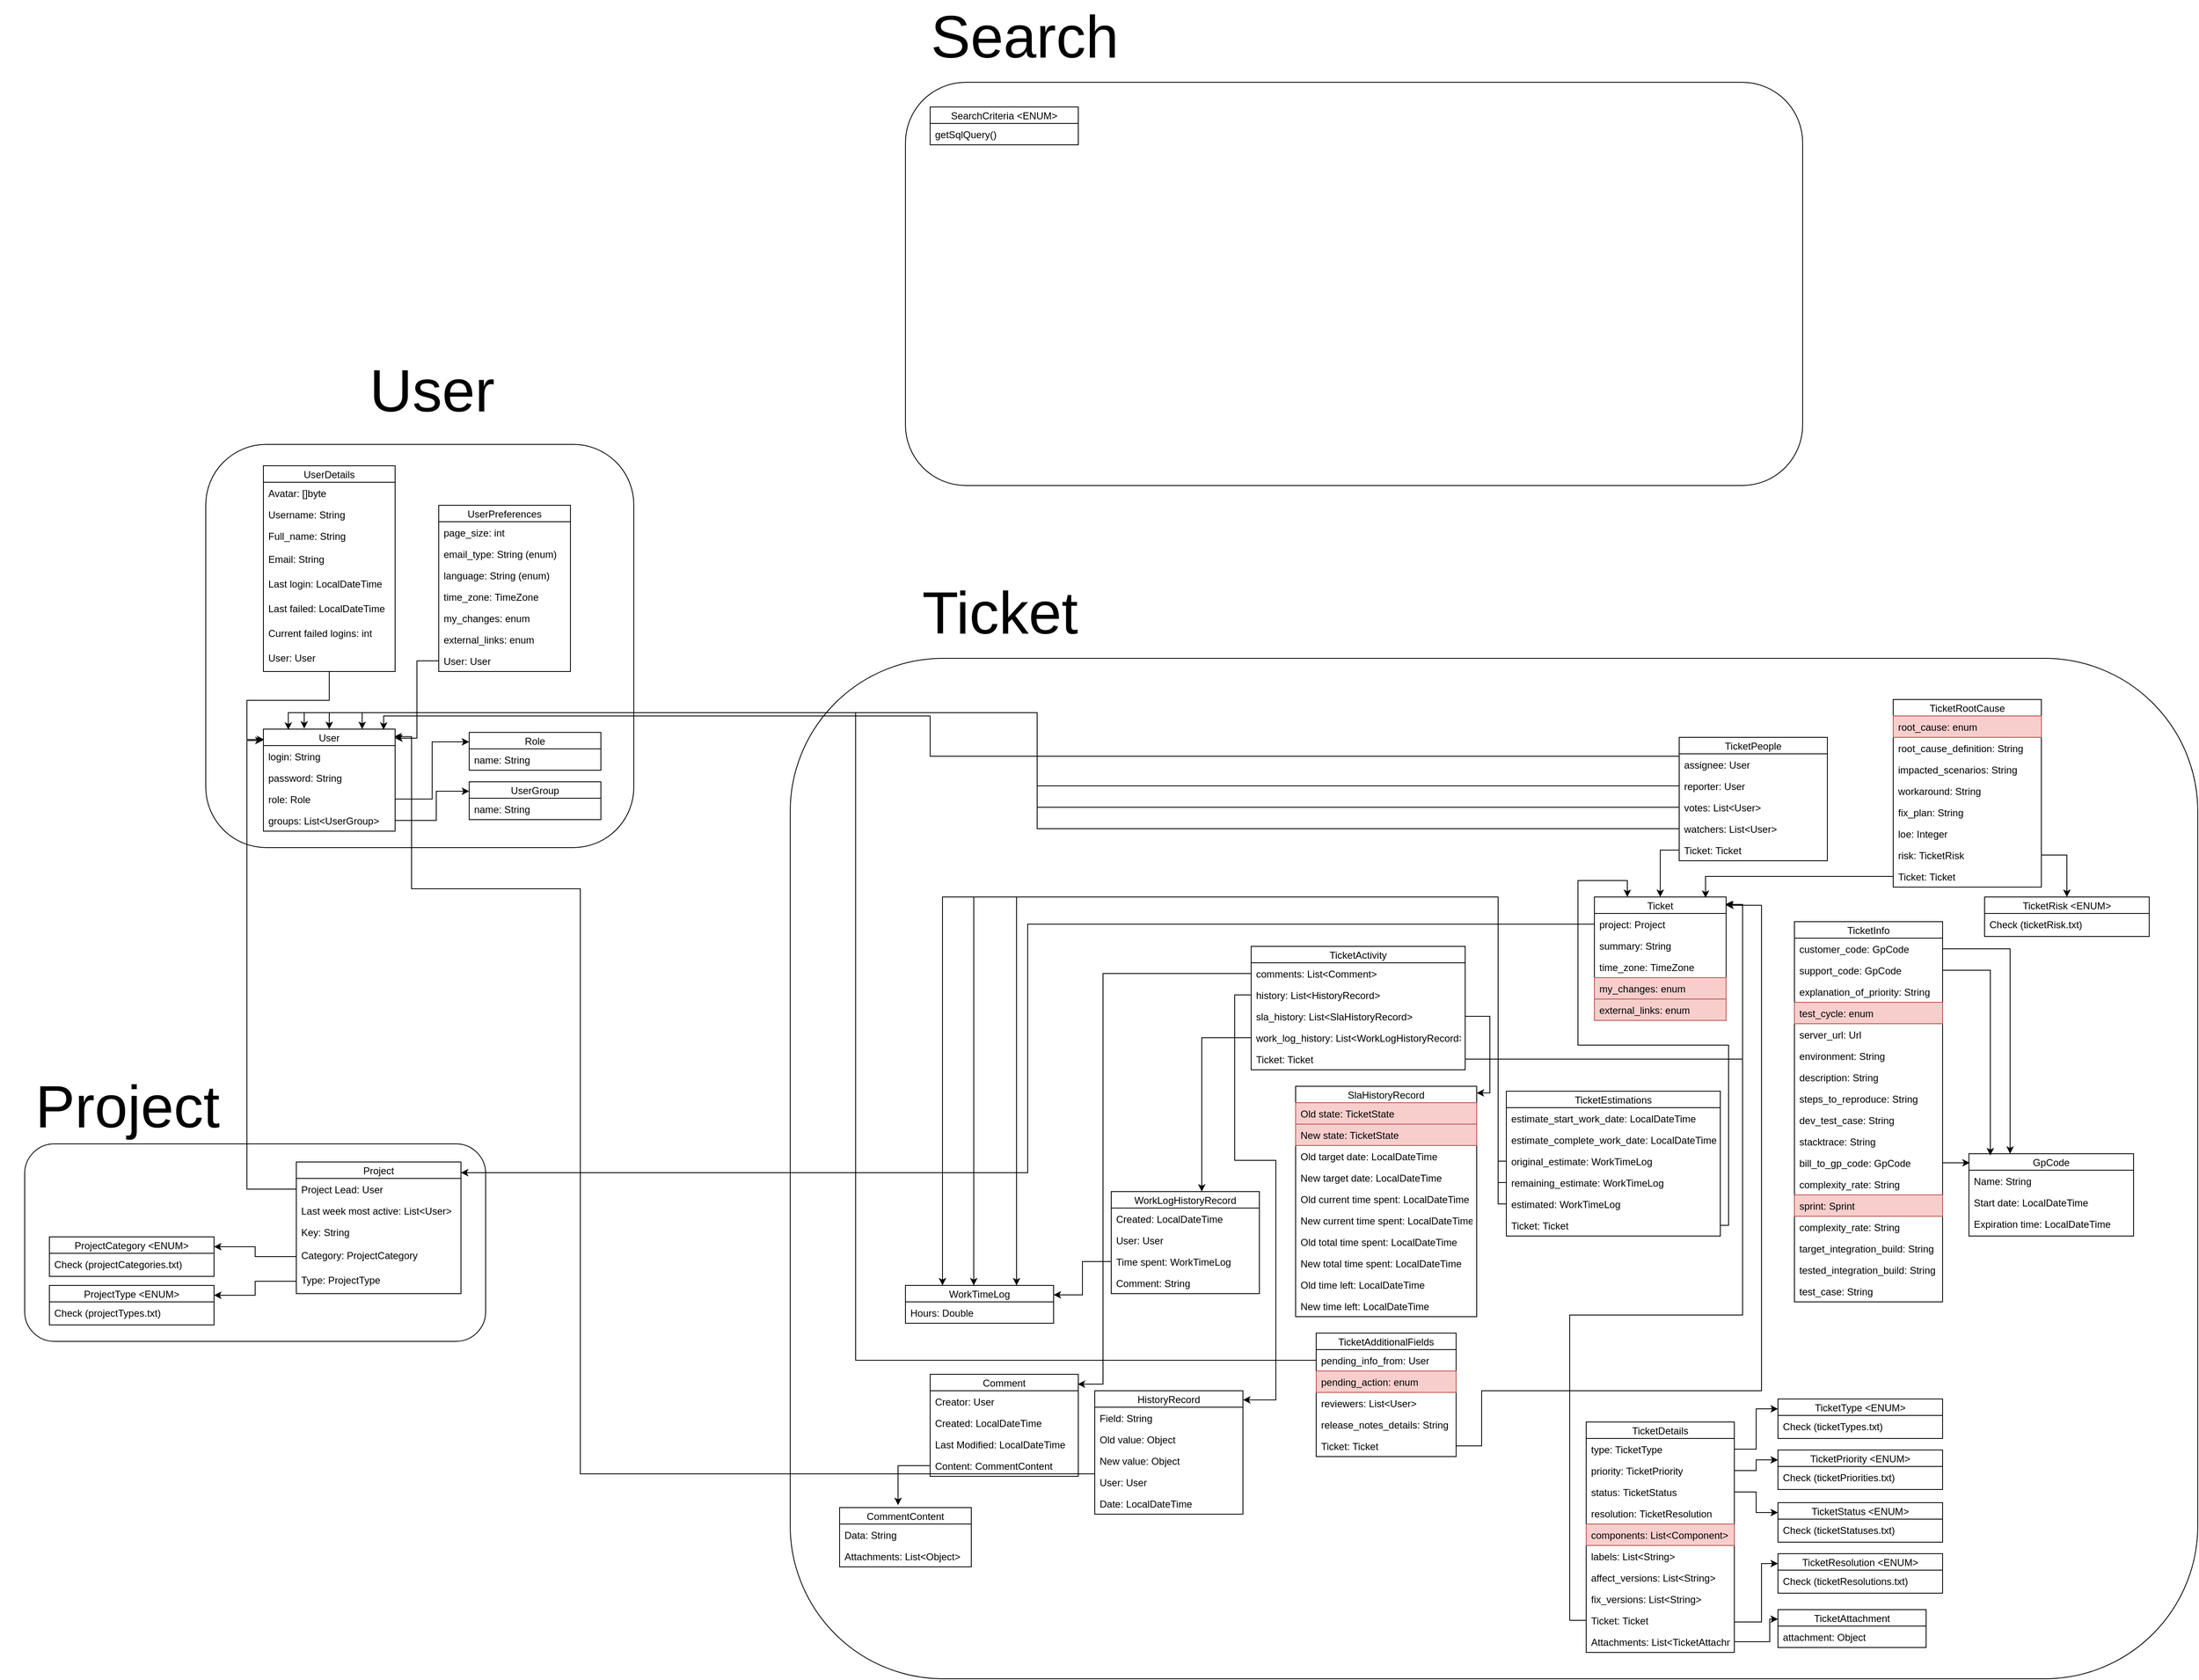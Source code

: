 <mxfile version="13.6.2" type="device"><diagram id="T32aekfIllu5dWQNfJEE" name="Page-1"><mxGraphModel dx="4498" dy="3982" grid="1" gridSize="10" guides="1" tooltips="1" connect="1" arrows="1" fold="1" page="1" pageScale="1" pageWidth="827" pageHeight="1169" math="0" shadow="0"><root><mxCell id="0"/><mxCell id="1" parent="0"/><mxCell id="2G7QyxXY0g-MNs9BxpqW-143" value="" style="rounded=1;whiteSpace=wrap;html=1;" vertex="1" parent="1"><mxGeometry x="90" y="-1420" width="1710" height="1240" as="geometry"/></mxCell><mxCell id="2G7QyxXY0g-MNs9BxpqW-136" value="" style="rounded=1;whiteSpace=wrap;html=1;" vertex="1" parent="1"><mxGeometry x="-840" y="-830" width="560" height="240" as="geometry"/></mxCell><mxCell id="2G7QyxXY0g-MNs9BxpqW-134" value="" style="rounded=1;whiteSpace=wrap;html=1;" vertex="1" parent="1"><mxGeometry x="-620" y="-1680" width="520" height="490" as="geometry"/></mxCell><mxCell id="2G7QyxXY0g-MNs9BxpqW-76" style="edgeStyle=orthogonalEdgeStyle;rounded=0;orthogonalLoop=1;jettySize=auto;html=1;entryX=1;entryY=0.081;entryDx=0;entryDy=0;entryPerimeter=0;" edge="1" parent="1" source="Ooq9MZfTdX-30O_yYHVG-53" target="2G7QyxXY0g-MNs9BxpqW-2"><mxGeometry relative="1" as="geometry"/></mxCell><mxCell id="2G7QyxXY0g-MNs9BxpqW-78" style="edgeStyle=orthogonalEdgeStyle;rounded=0;orthogonalLoop=1;jettySize=auto;html=1;entryX=1;entryY=0.25;entryDx=0;entryDy=0;" edge="1" parent="1" source="2G7QyxXY0g-MNs9BxpqW-6" target="2G7QyxXY0g-MNs9BxpqW-19"><mxGeometry relative="1" as="geometry"/></mxCell><mxCell id="2G7QyxXY0g-MNs9BxpqW-79" style="edgeStyle=orthogonalEdgeStyle;rounded=0;orthogonalLoop=1;jettySize=auto;html=1;entryX=1;entryY=0.25;entryDx=0;entryDy=0;" edge="1" parent="1" source="2G7QyxXY0g-MNs9BxpqW-35" target="2G7QyxXY0g-MNs9BxpqW-37"><mxGeometry relative="1" as="geometry"/></mxCell><mxCell id="2G7QyxXY0g-MNs9BxpqW-80" style="edgeStyle=orthogonalEdgeStyle;rounded=0;orthogonalLoop=1;jettySize=auto;html=1;entryX=-0.006;entryY=0.112;entryDx=0;entryDy=0;entryPerimeter=0;" edge="1" parent="1" source="2G7QyxXY0g-MNs9BxpqW-3" target="Ooq9MZfTdX-30O_yYHVG-12"><mxGeometry relative="1" as="geometry"/></mxCell><mxCell id="2G7QyxXY0g-MNs9BxpqW-81" style="edgeStyle=orthogonalEdgeStyle;rounded=0;orthogonalLoop=1;jettySize=auto;html=1;entryX=0;entryY=0.25;entryDx=0;entryDy=0;" edge="1" parent="1" source="Ooq9MZfTdX-30O_yYHVG-46" target="Ooq9MZfTdX-30O_yYHVG-47"><mxGeometry relative="1" as="geometry"/></mxCell><mxCell id="2G7QyxXY0g-MNs9BxpqW-83" style="edgeStyle=orthogonalEdgeStyle;rounded=0;orthogonalLoop=1;jettySize=auto;html=1;entryX=0.006;entryY=0.102;entryDx=0;entryDy=0;entryPerimeter=0;" edge="1" parent="1" source="Ooq9MZfTdX-30O_yYHVG-2" target="Ooq9MZfTdX-30O_yYHVG-12"><mxGeometry relative="1" as="geometry"/></mxCell><mxCell id="2G7QyxXY0g-MNs9BxpqW-86" style="edgeStyle=orthogonalEdgeStyle;rounded=0;orthogonalLoop=1;jettySize=auto;html=1;entryX=0;entryY=0.25;entryDx=0;entryDy=0;" edge="1" parent="1" source="2G7QyxXY0g-MNs9BxpqW-84" target="Ooq9MZfTdX-30O_yYHVG-39"><mxGeometry relative="1" as="geometry"><Array as="points"><mxPoint x="-340" y="-1223"/><mxPoint x="-340" y="-1259"/></Array></mxGeometry></mxCell><mxCell id="2G7QyxXY0g-MNs9BxpqW-88" style="edgeStyle=orthogonalEdgeStyle;rounded=0;orthogonalLoop=1;jettySize=auto;html=1;entryX=1;entryY=0.089;entryDx=0;entryDy=0;entryPerimeter=0;" edge="1" parent="1" source="2G7QyxXY0g-MNs9BxpqW-87" target="Ooq9MZfTdX-30O_yYHVG-12"><mxGeometry relative="1" as="geometry"/></mxCell><mxCell id="2G7QyxXY0g-MNs9BxpqW-90" style="edgeStyle=orthogonalEdgeStyle;rounded=0;orthogonalLoop=1;jettySize=auto;html=1;entryX=1;entryY=0.067;entryDx=0;entryDy=0;entryPerimeter=0;" edge="1" parent="1" source="2G7QyxXY0g-MNs9BxpqW-89" target="Ooq9MZfTdX-30O_yYHVG-51"><mxGeometry relative="1" as="geometry"><Array as="points"><mxPoint x="930" y="-463"/><mxPoint x="930" y="-530"/><mxPoint x="1270" y="-530"/><mxPoint x="1270" y="-1120"/></Array></mxGeometry></mxCell><mxCell id="2G7QyxXY0g-MNs9BxpqW-92" style="edgeStyle=orthogonalEdgeStyle;rounded=0;orthogonalLoop=1;jettySize=auto;html=1;entryX=0.994;entryY=0.06;entryDx=0;entryDy=0;entryPerimeter=0;" edge="1" parent="1" source="2G7QyxXY0g-MNs9BxpqW-91" target="Ooq9MZfTdX-30O_yYHVG-51"><mxGeometry relative="1" as="geometry"/></mxCell><mxCell id="2G7QyxXY0g-MNs9BxpqW-94" style="edgeStyle=orthogonalEdgeStyle;rounded=0;orthogonalLoop=1;jettySize=auto;html=1;entryX=1;entryY=0.067;entryDx=0;entryDy=0;entryPerimeter=0;" edge="1" parent="1" source="2G7QyxXY0g-MNs9BxpqW-93" target="Ooq9MZfTdX-30O_yYHVG-51"><mxGeometry relative="1" as="geometry"/></mxCell><mxCell id="2G7QyxXY0g-MNs9BxpqW-95" style="edgeStyle=orthogonalEdgeStyle;rounded=0;orthogonalLoop=1;jettySize=auto;html=1;entryX=0;entryY=0.25;entryDx=0;entryDy=0;" edge="1" parent="1" source="Ooq9MZfTdX-30O_yYHVG-66" target="2G7QyxXY0g-MNs9BxpqW-33"><mxGeometry relative="1" as="geometry"/></mxCell><mxCell id="2G7QyxXY0g-MNs9BxpqW-98" style="edgeStyle=orthogonalEdgeStyle;rounded=0;orthogonalLoop=1;jettySize=auto;html=1;entryX=0;entryY=0.25;entryDx=0;entryDy=0;" edge="1" parent="1" source="2G7QyxXY0g-MNs9BxpqW-97" target="Ooq9MZfTdX-30O_yYHVG-87"><mxGeometry relative="1" as="geometry"><Array as="points"><mxPoint x="1280" y="-225"/><mxPoint x="1280" y="-252"/></Array></mxGeometry></mxCell><mxCell id="2G7QyxXY0g-MNs9BxpqW-102" style="edgeStyle=orthogonalEdgeStyle;rounded=0;orthogonalLoop=1;jettySize=auto;html=1;entryX=0.444;entryY=-0.042;entryDx=0;entryDy=0;entryPerimeter=0;" edge="1" parent="1" source="2G7QyxXY0g-MNs9BxpqW-44" target="2G7QyxXY0g-MNs9BxpqW-45"><mxGeometry relative="1" as="geometry"/></mxCell><mxCell id="2G7QyxXY0g-MNs9BxpqW-104" style="edgeStyle=orthogonalEdgeStyle;rounded=0;orthogonalLoop=1;jettySize=auto;html=1;entryX=0.25;entryY=0;entryDx=0;entryDy=0;" edge="1" parent="1" source="Ooq9MZfTdX-30O_yYHVG-76" target="2G7QyxXY0g-MNs9BxpqW-25"><mxGeometry relative="1" as="geometry"/></mxCell><mxCell id="2G7QyxXY0g-MNs9BxpqW-105" style="edgeStyle=orthogonalEdgeStyle;rounded=0;orthogonalLoop=1;jettySize=auto;html=1;entryX=0.13;entryY=0.02;entryDx=0;entryDy=0;entryPerimeter=0;" edge="1" parent="1" source="Ooq9MZfTdX-30O_yYHVG-77" target="2G7QyxXY0g-MNs9BxpqW-25"><mxGeometry relative="1" as="geometry"/></mxCell><mxCell id="2G7QyxXY0g-MNs9BxpqW-106" style="edgeStyle=orthogonalEdgeStyle;rounded=0;orthogonalLoop=1;jettySize=auto;html=1;entryX=0.005;entryY=0.11;entryDx=0;entryDy=0;entryPerimeter=0;" edge="1" parent="1" source="Ooq9MZfTdX-30O_yYHVG-86" target="2G7QyxXY0g-MNs9BxpqW-25"><mxGeometry relative="1" as="geometry"/></mxCell><mxCell id="2G7QyxXY0g-MNs9BxpqW-107" style="edgeStyle=orthogonalEdgeStyle;rounded=0;orthogonalLoop=1;jettySize=auto;html=1;entryX=0.996;entryY=0.097;entryDx=0;entryDy=0;entryPerimeter=0;" edge="1" parent="1" source="Ooq9MZfTdX-30O_yYHVG-135" target="2G7QyxXY0g-MNs9BxpqW-40"><mxGeometry relative="1" as="geometry"><Array as="points"><mxPoint x="470" y="-1037"/><mxPoint x="470" y="-538"/></Array></mxGeometry></mxCell><mxCell id="2G7QyxXY0g-MNs9BxpqW-108" style="edgeStyle=orthogonalEdgeStyle;rounded=0;orthogonalLoop=1;jettySize=auto;html=1;entryX=1.001;entryY=0.074;entryDx=0;entryDy=0;entryPerimeter=0;" edge="1" parent="1" source="Ooq9MZfTdX-30O_yYHVG-137" target="2G7QyxXY0g-MNs9BxpqW-51"><mxGeometry relative="1" as="geometry"><Array as="points"><mxPoint x="630" y="-1011"/><mxPoint x="630" y="-810"/><mxPoint x="680" y="-810"/><mxPoint x="680" y="-519"/></Array></mxGeometry></mxCell><mxCell id="2G7QyxXY0g-MNs9BxpqW-109" style="edgeStyle=orthogonalEdgeStyle;rounded=0;orthogonalLoop=1;jettySize=auto;html=1;" edge="1" parent="1" source="Ooq9MZfTdX-30O_yYHVG-144" target="2G7QyxXY0g-MNs9BxpqW-69"><mxGeometry relative="1" as="geometry"><Array as="points"><mxPoint x="590" y="-959"/></Array></mxGeometry></mxCell><mxCell id="2G7QyxXY0g-MNs9BxpqW-110" style="edgeStyle=orthogonalEdgeStyle;rounded=0;orthogonalLoop=1;jettySize=auto;html=1;entryX=1;entryY=0.029;entryDx=0;entryDy=0;entryPerimeter=0;" edge="1" parent="1" source="Ooq9MZfTdX-30O_yYHVG-138" target="2G7QyxXY0g-MNs9BxpqW-56"><mxGeometry relative="1" as="geometry"><Array as="points"><mxPoint x="940" y="-985"/><mxPoint x="940" y="-892"/></Array></mxGeometry></mxCell><mxCell id="2G7QyxXY0g-MNs9BxpqW-112" style="edgeStyle=orthogonalEdgeStyle;rounded=0;orthogonalLoop=1;jettySize=auto;html=1;entryX=0.5;entryY=0;entryDx=0;entryDy=0;" edge="1" parent="1" source="2G7QyxXY0g-MNs9BxpqW-111" target="Ooq9MZfTdX-30O_yYHVG-51"><mxGeometry relative="1" as="geometry"/></mxCell><mxCell id="2G7QyxXY0g-MNs9BxpqW-113" style="edgeStyle=orthogonalEdgeStyle;rounded=0;orthogonalLoop=1;jettySize=auto;html=1;entryX=0.913;entryY=0.006;entryDx=0;entryDy=0;entryPerimeter=0;exitX=0;exitY=0.5;exitDx=0;exitDy=0;" edge="1" parent="1" source="Ooq9MZfTdX-30O_yYHVG-102" target="Ooq9MZfTdX-30O_yYHVG-12"><mxGeometry relative="1" as="geometry"><mxPoint x="-411" y="-1335" as="targetPoint"/><Array as="points"><mxPoint x="260" y="-1301"/><mxPoint x="260" y="-1350"/><mxPoint x="-404" y="-1350"/></Array></mxGeometry></mxCell><mxCell id="2G7QyxXY0g-MNs9BxpqW-114" style="edgeStyle=orthogonalEdgeStyle;rounded=0;orthogonalLoop=1;jettySize=auto;html=1;entryX=0.75;entryY=0;entryDx=0;entryDy=0;" edge="1" parent="1" source="Ooq9MZfTdX-30O_yYHVG-103" target="Ooq9MZfTdX-30O_yYHVG-12"><mxGeometry relative="1" as="geometry"/></mxCell><mxCell id="2G7QyxXY0g-MNs9BxpqW-115" style="edgeStyle=orthogonalEdgeStyle;rounded=0;orthogonalLoop=1;jettySize=auto;html=1;entryX=0.5;entryY=0;entryDx=0;entryDy=0;" edge="1" parent="1" source="Ooq9MZfTdX-30O_yYHVG-104" target="Ooq9MZfTdX-30O_yYHVG-12"><mxGeometry relative="1" as="geometry"><mxPoint x="-390" y="-1160" as="targetPoint"/></mxGeometry></mxCell><mxCell id="2G7QyxXY0g-MNs9BxpqW-116" style="edgeStyle=orthogonalEdgeStyle;rounded=0;orthogonalLoop=1;jettySize=auto;html=1;entryX=0.189;entryY=0.006;entryDx=0;entryDy=0;entryPerimeter=0;" edge="1" parent="1" source="Ooq9MZfTdX-30O_yYHVG-105" target="Ooq9MZfTdX-30O_yYHVG-12"><mxGeometry relative="1" as="geometry"/></mxCell><mxCell id="2G7QyxXY0g-MNs9BxpqW-120" style="edgeStyle=orthogonalEdgeStyle;rounded=0;orthogonalLoop=1;jettySize=auto;html=1;entryX=0.844;entryY=0.007;entryDx=0;entryDy=0;entryPerimeter=0;" edge="1" parent="1" source="2G7QyxXY0g-MNs9BxpqW-119" target="Ooq9MZfTdX-30O_yYHVG-51"><mxGeometry relative="1" as="geometry"/></mxCell><mxCell id="2G7QyxXY0g-MNs9BxpqW-129" style="edgeStyle=orthogonalEdgeStyle;rounded=0;orthogonalLoop=1;jettySize=auto;html=1;entryX=0;entryY=0.25;entryDx=0;entryDy=0;exitX=1;exitY=0.5;exitDx=0;exitDy=0;" edge="1" parent="1" source="Ooq9MZfTdX-30O_yYHVG-69" target="2G7QyxXY0g-MNs9BxpqW-127"><mxGeometry relative="1" as="geometry"><Array as="points"><mxPoint x="1237" y="-249"/><mxPoint x="1270" y="-249"/><mxPoint x="1270" y="-320"/></Array></mxGeometry></mxCell><mxCell id="2G7QyxXY0g-MNs9BxpqW-132" style="edgeStyle=orthogonalEdgeStyle;rounded=0;orthogonalLoop=1;jettySize=auto;html=1;entryX=0.5;entryY=0;entryDx=0;entryDy=0;" edge="1" parent="1" source="Ooq9MZfTdX-30O_yYHVG-123" target="2G7QyxXY0g-MNs9BxpqW-130"><mxGeometry relative="1" as="geometry"/></mxCell><mxCell id="2G7QyxXY0g-MNs9BxpqW-133" style="edgeStyle=orthogonalEdgeStyle;rounded=0;orthogonalLoop=1;jettySize=auto;html=1;entryX=0.31;entryY=-0.005;entryDx=0;entryDy=0;entryPerimeter=0;" edge="1" parent="1" source="Ooq9MZfTdX-30O_yYHVG-125" target="Ooq9MZfTdX-30O_yYHVG-12"><mxGeometry relative="1" as="geometry"/></mxCell><mxCell id="2G7QyxXY0g-MNs9BxpqW-2" value="Project" style="swimlane;fontStyle=0;childLayout=stackLayout;horizontal=1;startSize=20;fillColor=none;horizontalStack=0;resizeParent=1;resizeParentMax=0;resizeLast=0;collapsible=1;marginBottom=0;" vertex="1" parent="1"><mxGeometry x="-510" y="-808" width="200" height="160" as="geometry"><mxRectangle x="10" y="-1210" width="100" height="26" as="alternateBounds"/></mxGeometry></mxCell><mxCell id="2G7QyxXY0g-MNs9BxpqW-3" value="Project Lead: User" style="text;strokeColor=none;fillColor=none;align=left;verticalAlign=top;spacingLeft=4;spacingRight=4;overflow=hidden;rotatable=0;points=[[0,0.5],[1,0.5]];portConstraint=eastwest;" vertex="1" parent="2G7QyxXY0g-MNs9BxpqW-2"><mxGeometry y="20" width="200" height="26" as="geometry"/></mxCell><mxCell id="2G7QyxXY0g-MNs9BxpqW-4" value="Last week most active: List&lt;User&gt;" style="text;strokeColor=none;fillColor=none;align=left;verticalAlign=top;spacingLeft=4;spacingRight=4;overflow=hidden;rotatable=0;points=[[0,0.5],[1,0.5]];portConstraint=eastwest;" vertex="1" parent="2G7QyxXY0g-MNs9BxpqW-2"><mxGeometry y="46" width="200" height="26" as="geometry"/></mxCell><mxCell id="2G7QyxXY0g-MNs9BxpqW-5" value="Key: String" style="text;strokeColor=none;fillColor=none;align=left;verticalAlign=top;spacingLeft=4;spacingRight=4;overflow=hidden;rotatable=0;points=[[0,0.5],[1,0.5]];portConstraint=eastwest;" vertex="1" parent="2G7QyxXY0g-MNs9BxpqW-2"><mxGeometry y="72" width="200" height="28" as="geometry"/></mxCell><mxCell id="2G7QyxXY0g-MNs9BxpqW-6" value="Category: ProjectCategory" style="text;strokeColor=none;fillColor=none;align=left;verticalAlign=top;spacingLeft=4;spacingRight=4;overflow=hidden;rotatable=0;points=[[0,0.5],[1,0.5]];portConstraint=eastwest;" vertex="1" parent="2G7QyxXY0g-MNs9BxpqW-2"><mxGeometry y="100" width="200" height="30" as="geometry"/></mxCell><mxCell id="2G7QyxXY0g-MNs9BxpqW-35" value="Type: ProjectType" style="text;strokeColor=none;fillColor=none;align=left;verticalAlign=top;spacingLeft=4;spacingRight=4;overflow=hidden;rotatable=0;points=[[0,0.5],[1,0.5]];portConstraint=eastwest;" vertex="1" parent="2G7QyxXY0g-MNs9BxpqW-2"><mxGeometry y="130" width="200" height="30" as="geometry"/></mxCell><mxCell id="2G7QyxXY0g-MNs9BxpqW-19" value="ProjectCategory &lt;ENUM&gt;" style="swimlane;fontStyle=0;childLayout=stackLayout;horizontal=1;startSize=20;fillColor=none;horizontalStack=0;resizeParent=1;resizeParentMax=0;resizeLast=0;collapsible=1;marginBottom=0;" vertex="1" parent="1"><mxGeometry x="-810" y="-717" width="200" height="48" as="geometry"><mxRectangle x="10" y="-1210" width="100" height="26" as="alternateBounds"/></mxGeometry></mxCell><mxCell id="2G7QyxXY0g-MNs9BxpqW-22" value="Check (projectCategories.txt)&#10;" style="text;strokeColor=none;fillColor=none;align=left;verticalAlign=top;spacingLeft=4;spacingRight=4;overflow=hidden;rotatable=0;points=[[0,0.5],[1,0.5]];portConstraint=eastwest;" vertex="1" parent="2G7QyxXY0g-MNs9BxpqW-19"><mxGeometry y="20" width="200" height="28" as="geometry"/></mxCell><mxCell id="2G7QyxXY0g-MNs9BxpqW-37" value="ProjectType &lt;ENUM&gt;" style="swimlane;fontStyle=0;childLayout=stackLayout;horizontal=1;startSize=20;fillColor=none;horizontalStack=0;resizeParent=1;resizeParentMax=0;resizeLast=0;collapsible=1;marginBottom=0;" vertex="1" parent="1"><mxGeometry x="-810" y="-658" width="200" height="48" as="geometry"><mxRectangle x="10" y="-1210" width="100" height="26" as="alternateBounds"/></mxGeometry></mxCell><mxCell id="2G7QyxXY0g-MNs9BxpqW-38" value="Check (projectTypes.txt)&#10;" style="text;strokeColor=none;fillColor=none;align=left;verticalAlign=top;spacingLeft=4;spacingRight=4;overflow=hidden;rotatable=0;points=[[0,0.5],[1,0.5]];portConstraint=eastwest;" vertex="1" parent="2G7QyxXY0g-MNs9BxpqW-37"><mxGeometry y="20" width="200" height="28" as="geometry"/></mxCell><mxCell id="Ooq9MZfTdX-30O_yYHVG-12" value="User" style="swimlane;fontStyle=0;childLayout=stackLayout;horizontal=1;startSize=20;fillColor=none;horizontalStack=0;resizeParent=1;resizeParentMax=0;resizeLast=0;collapsible=1;marginBottom=0;" parent="1" vertex="1"><mxGeometry x="-550" y="-1334" width="160" height="124" as="geometry"><mxRectangle x="10" y="-1210" width="100" height="26" as="alternateBounds"/></mxGeometry></mxCell><mxCell id="Ooq9MZfTdX-30O_yYHVG-13" value="login: String" style="text;strokeColor=none;fillColor=none;align=left;verticalAlign=top;spacingLeft=4;spacingRight=4;overflow=hidden;rotatable=0;points=[[0,0.5],[1,0.5]];portConstraint=eastwest;" parent="Ooq9MZfTdX-30O_yYHVG-12" vertex="1"><mxGeometry y="20" width="160" height="26" as="geometry"/></mxCell><mxCell id="Ooq9MZfTdX-30O_yYHVG-14" value="password: String" style="text;strokeColor=none;fillColor=none;align=left;verticalAlign=top;spacingLeft=4;spacingRight=4;overflow=hidden;rotatable=0;points=[[0,0.5],[1,0.5]];portConstraint=eastwest;" parent="Ooq9MZfTdX-30O_yYHVG-12" vertex="1"><mxGeometry y="46" width="160" height="26" as="geometry"/></mxCell><mxCell id="Ooq9MZfTdX-30O_yYHVG-46" value="role: Role" style="text;strokeColor=none;fillColor=none;align=left;verticalAlign=top;spacingLeft=4;spacingRight=4;overflow=hidden;rotatable=0;points=[[0,0.5],[1,0.5]];portConstraint=eastwest;" parent="Ooq9MZfTdX-30O_yYHVG-12" vertex="1"><mxGeometry y="72" width="160" height="26" as="geometry"/></mxCell><mxCell id="2G7QyxXY0g-MNs9BxpqW-84" value="groups: List&lt;UserGroup&gt;" style="text;strokeColor=none;fillColor=none;align=left;verticalAlign=top;spacingLeft=4;spacingRight=4;overflow=hidden;rotatable=0;points=[[0,0.5],[1,0.5]];portConstraint=eastwest;" vertex="1" parent="Ooq9MZfTdX-30O_yYHVG-12"><mxGeometry y="98" width="160" height="26" as="geometry"/></mxCell><mxCell id="Ooq9MZfTdX-30O_yYHVG-2" value="UserDetails" style="swimlane;fontStyle=0;childLayout=stackLayout;horizontal=1;startSize=20;fillColor=none;horizontalStack=0;resizeParent=1;resizeParentMax=0;resizeLast=0;collapsible=1;marginBottom=0;" parent="1" vertex="1"><mxGeometry x="-550" y="-1654" width="160" height="250" as="geometry"><mxRectangle x="10" y="-1210" width="100" height="26" as="alternateBounds"/></mxGeometry></mxCell><mxCell id="Ooq9MZfTdX-30O_yYHVG-3" value="Avatar: []byte" style="text;strokeColor=none;fillColor=none;align=left;verticalAlign=top;spacingLeft=4;spacingRight=4;overflow=hidden;rotatable=0;points=[[0,0.5],[1,0.5]];portConstraint=eastwest;" parent="Ooq9MZfTdX-30O_yYHVG-2" vertex="1"><mxGeometry y="20" width="160" height="26" as="geometry"/></mxCell><mxCell id="Ooq9MZfTdX-30O_yYHVG-4" value="Username: String" style="text;strokeColor=none;fillColor=none;align=left;verticalAlign=top;spacingLeft=4;spacingRight=4;overflow=hidden;rotatable=0;points=[[0,0.5],[1,0.5]];portConstraint=eastwest;" parent="Ooq9MZfTdX-30O_yYHVG-2" vertex="1"><mxGeometry y="46" width="160" height="26" as="geometry"/></mxCell><mxCell id="Ooq9MZfTdX-30O_yYHVG-5" value="Full_name: String" style="text;strokeColor=none;fillColor=none;align=left;verticalAlign=top;spacingLeft=4;spacingRight=4;overflow=hidden;rotatable=0;points=[[0,0.5],[1,0.5]];portConstraint=eastwest;" parent="Ooq9MZfTdX-30O_yYHVG-2" vertex="1"><mxGeometry y="72" width="160" height="28" as="geometry"/></mxCell><mxCell id="Ooq9MZfTdX-30O_yYHVG-7" value="Email: String" style="text;strokeColor=none;fillColor=none;align=left;verticalAlign=top;spacingLeft=4;spacingRight=4;overflow=hidden;rotatable=0;points=[[0,0.5],[1,0.5]];portConstraint=eastwest;" parent="Ooq9MZfTdX-30O_yYHVG-2" vertex="1"><mxGeometry y="100" width="160" height="30" as="geometry"/></mxCell><mxCell id="Ooq9MZfTdX-30O_yYHVG-9" value="Last login: LocalDateTime" style="text;strokeColor=none;fillColor=none;align=left;verticalAlign=top;spacingLeft=4;spacingRight=4;overflow=hidden;rotatable=0;points=[[0,0.5],[1,0.5]];portConstraint=eastwest;" parent="Ooq9MZfTdX-30O_yYHVG-2" vertex="1"><mxGeometry y="130" width="160" height="30" as="geometry"/></mxCell><mxCell id="Ooq9MZfTdX-30O_yYHVG-10" value="Last failed: LocalDateTime" style="text;strokeColor=none;fillColor=none;align=left;verticalAlign=top;spacingLeft=4;spacingRight=4;overflow=hidden;rotatable=0;points=[[0,0.5],[1,0.5]];portConstraint=eastwest;" parent="Ooq9MZfTdX-30O_yYHVG-2" vertex="1"><mxGeometry y="160" width="160" height="30" as="geometry"/></mxCell><mxCell id="Ooq9MZfTdX-30O_yYHVG-11" value="Current failed logins: int" style="text;strokeColor=none;fillColor=none;align=left;verticalAlign=top;spacingLeft=4;spacingRight=4;overflow=hidden;rotatable=0;points=[[0,0.5],[1,0.5]];portConstraint=eastwest;" parent="Ooq9MZfTdX-30O_yYHVG-2" vertex="1"><mxGeometry y="190" width="160" height="30" as="geometry"/></mxCell><mxCell id="2G7QyxXY0g-MNs9BxpqW-82" value="User: User" style="text;strokeColor=none;fillColor=none;align=left;verticalAlign=top;spacingLeft=4;spacingRight=4;overflow=hidden;rotatable=0;points=[[0,0.5],[1,0.5]];portConstraint=eastwest;" vertex="1" parent="Ooq9MZfTdX-30O_yYHVG-2"><mxGeometry y="220" width="160" height="30" as="geometry"/></mxCell><mxCell id="Ooq9MZfTdX-30O_yYHVG-20" value="UserPreferences" style="swimlane;fontStyle=0;childLayout=stackLayout;horizontal=1;startSize=20;fillColor=none;horizontalStack=0;resizeParent=1;resizeParentMax=0;resizeLast=0;collapsible=1;marginBottom=0;" parent="1" vertex="1"><mxGeometry x="-337" y="-1606" width="160" height="202" as="geometry"><mxRectangle x="10" y="-1210" width="100" height="26" as="alternateBounds"/></mxGeometry></mxCell><mxCell id="Ooq9MZfTdX-30O_yYHVG-21" value="page_size: int" style="text;strokeColor=none;fillColor=none;align=left;verticalAlign=top;spacingLeft=4;spacingRight=4;overflow=hidden;rotatable=0;points=[[0,0.5],[1,0.5]];portConstraint=eastwest;" parent="Ooq9MZfTdX-30O_yYHVG-20" vertex="1"><mxGeometry y="20" width="160" height="26" as="geometry"/></mxCell><mxCell id="Ooq9MZfTdX-30O_yYHVG-22" value="email_type: String (enum)" style="text;strokeColor=none;fillColor=none;align=left;verticalAlign=top;spacingLeft=4;spacingRight=4;overflow=hidden;rotatable=0;points=[[0,0.5],[1,0.5]];portConstraint=eastwest;" parent="Ooq9MZfTdX-30O_yYHVG-20" vertex="1"><mxGeometry y="46" width="160" height="26" as="geometry"/></mxCell><mxCell id="Ooq9MZfTdX-30O_yYHVG-23" value="language: String (enum)" style="text;strokeColor=none;fillColor=none;align=left;verticalAlign=top;spacingLeft=4;spacingRight=4;overflow=hidden;rotatable=0;points=[[0,0.5],[1,0.5]];portConstraint=eastwest;" parent="Ooq9MZfTdX-30O_yYHVG-20" vertex="1"><mxGeometry y="72" width="160" height="26" as="geometry"/></mxCell><mxCell id="Ooq9MZfTdX-30O_yYHVG-24" value="time_zone: TimeZone" style="text;strokeColor=none;fillColor=none;align=left;verticalAlign=top;spacingLeft=4;spacingRight=4;overflow=hidden;rotatable=0;points=[[0,0.5],[1,0.5]];portConstraint=eastwest;" parent="Ooq9MZfTdX-30O_yYHVG-20" vertex="1"><mxGeometry y="98" width="160" height="26" as="geometry"/></mxCell><mxCell id="Ooq9MZfTdX-30O_yYHVG-25" value="my_changes: enum" style="text;strokeColor=none;fillColor=none;align=left;verticalAlign=top;spacingLeft=4;spacingRight=4;overflow=hidden;rotatable=0;points=[[0,0.5],[1,0.5]];portConstraint=eastwest;" parent="Ooq9MZfTdX-30O_yYHVG-20" vertex="1"><mxGeometry y="124" width="160" height="26" as="geometry"/></mxCell><mxCell id="Ooq9MZfTdX-30O_yYHVG-26" value="external_links: enum" style="text;strokeColor=none;fillColor=none;align=left;verticalAlign=top;spacingLeft=4;spacingRight=4;overflow=hidden;rotatable=0;points=[[0,0.5],[1,0.5]];portConstraint=eastwest;" parent="Ooq9MZfTdX-30O_yYHVG-20" vertex="1"><mxGeometry y="150" width="160" height="26" as="geometry"/></mxCell><mxCell id="2G7QyxXY0g-MNs9BxpqW-87" value="User: User" style="text;strokeColor=none;fillColor=none;align=left;verticalAlign=top;spacingLeft=4;spacingRight=4;overflow=hidden;rotatable=0;points=[[0,0.5],[1,0.5]];portConstraint=eastwest;" vertex="1" parent="Ooq9MZfTdX-30O_yYHVG-20"><mxGeometry y="176" width="160" height="26" as="geometry"/></mxCell><mxCell id="Ooq9MZfTdX-30O_yYHVG-47" value="Role" style="swimlane;fontStyle=0;childLayout=stackLayout;horizontal=1;startSize=20;fillColor=none;horizontalStack=0;resizeParent=1;resizeParentMax=0;resizeLast=0;collapsible=1;marginBottom=0;" parent="1" vertex="1"><mxGeometry x="-300" y="-1330" width="160" height="46" as="geometry"><mxRectangle x="10" y="-1210" width="100" height="26" as="alternateBounds"/></mxGeometry></mxCell><mxCell id="Ooq9MZfTdX-30O_yYHVG-48" value="name: String" style="text;strokeColor=none;fillColor=none;align=left;verticalAlign=top;spacingLeft=4;spacingRight=4;overflow=hidden;rotatable=0;points=[[0,0.5],[1,0.5]];portConstraint=eastwest;" parent="Ooq9MZfTdX-30O_yYHVG-47" vertex="1"><mxGeometry y="20" width="160" height="26" as="geometry"/></mxCell><mxCell id="Ooq9MZfTdX-30O_yYHVG-39" value="UserGroup" style="swimlane;fontStyle=0;childLayout=stackLayout;horizontal=1;startSize=20;fillColor=none;horizontalStack=0;resizeParent=1;resizeParentMax=0;resizeLast=0;collapsible=1;marginBottom=0;" parent="1" vertex="1"><mxGeometry x="-300" y="-1270" width="160" height="46" as="geometry"><mxRectangle x="10" y="-1210" width="100" height="26" as="alternateBounds"/></mxGeometry></mxCell><mxCell id="Ooq9MZfTdX-30O_yYHVG-40" value="name: String" style="text;strokeColor=none;fillColor=none;align=left;verticalAlign=top;spacingLeft=4;spacingRight=4;overflow=hidden;rotatable=0;points=[[0,0.5],[1,0.5]];portConstraint=eastwest;" parent="Ooq9MZfTdX-30O_yYHVG-39" vertex="1"><mxGeometry y="20" width="160" height="26" as="geometry"/></mxCell><mxCell id="2G7QyxXY0g-MNs9BxpqW-138" style="edgeStyle=orthogonalEdgeStyle;rounded=0;orthogonalLoop=1;jettySize=auto;html=1;entryX=0;entryY=0.25;entryDx=0;entryDy=0;" edge="1" parent="1" source="Ooq9MZfTdX-30O_yYHVG-67" target="2G7QyxXY0g-MNs9BxpqW-124"><mxGeometry relative="1" as="geometry"/></mxCell><mxCell id="2G7QyxXY0g-MNs9BxpqW-139" style="edgeStyle=orthogonalEdgeStyle;rounded=0;orthogonalLoop=1;jettySize=auto;html=1;entryX=0;entryY=0.25;entryDx=0;entryDy=0;" edge="1" parent="1" source="Ooq9MZfTdX-30O_yYHVG-68" target="2G7QyxXY0g-MNs9BxpqW-121"><mxGeometry relative="1" as="geometry"/></mxCell><mxCell id="2G7QyxXY0g-MNs9BxpqW-140" style="edgeStyle=orthogonalEdgeStyle;rounded=0;orthogonalLoop=1;jettySize=auto;html=1;entryX=0.25;entryY=0;entryDx=0;entryDy=0;exitX=1;exitY=0.5;exitDx=0;exitDy=0;" edge="1" parent="1" source="2G7QyxXY0g-MNs9BxpqW-117" target="Ooq9MZfTdX-30O_yYHVG-51"><mxGeometry relative="1" as="geometry"><Array as="points"><mxPoint x="1230" y="-731"/><mxPoint x="1230" y="-950"/><mxPoint x="1047" y="-950"/><mxPoint x="1047" y="-1150"/><mxPoint x="1107" y="-1150"/></Array></mxGeometry></mxCell><mxCell id="2G7QyxXY0g-MNs9BxpqW-142" style="edgeStyle=orthogonalEdgeStyle;rounded=0;orthogonalLoop=1;jettySize=auto;html=1;entryX=0.994;entryY=0.073;entryDx=0;entryDy=0;entryPerimeter=0;" edge="1" parent="1" source="2G7QyxXY0g-MNs9BxpqW-55" target="Ooq9MZfTdX-30O_yYHVG-12"><mxGeometry relative="1" as="geometry"><Array as="points"><mxPoint x="-165" y="-429"/><mxPoint x="-165" y="-1140"/><mxPoint x="-370" y="-1140"/><mxPoint x="-370" y="-1325"/></Array></mxGeometry></mxCell><mxCell id="Ooq9MZfTdX-30O_yYHVG-101" value="TicketPeople" style="swimlane;fontStyle=0;childLayout=stackLayout;horizontal=1;startSize=20;fillColor=none;horizontalStack=0;resizeParent=1;resizeParentMax=0;resizeLast=0;collapsible=1;marginBottom=0;" parent="1" vertex="1"><mxGeometry x="1170" y="-1324" width="180" height="150" as="geometry"><mxRectangle x="10" y="-1210" width="100" height="26" as="alternateBounds"/></mxGeometry></mxCell><mxCell id="Ooq9MZfTdX-30O_yYHVG-102" value="assignee: User" style="text;strokeColor=none;fillColor=none;align=left;verticalAlign=top;spacingLeft=4;spacingRight=4;overflow=hidden;rotatable=0;points=[[0,0.5],[1,0.5]];portConstraint=eastwest;" parent="Ooq9MZfTdX-30O_yYHVG-101" vertex="1"><mxGeometry y="20" width="180" height="26" as="geometry"/></mxCell><mxCell id="Ooq9MZfTdX-30O_yYHVG-103" value="reporter: User" style="text;strokeColor=none;fillColor=none;align=left;verticalAlign=top;spacingLeft=4;spacingRight=4;overflow=hidden;rotatable=0;points=[[0,0.5],[1,0.5]];portConstraint=eastwest;" parent="Ooq9MZfTdX-30O_yYHVG-101" vertex="1"><mxGeometry y="46" width="180" height="26" as="geometry"/></mxCell><mxCell id="Ooq9MZfTdX-30O_yYHVG-104" value="votes: List&lt;User&gt;" style="text;strokeColor=none;fillColor=none;align=left;verticalAlign=top;spacingLeft=4;spacingRight=4;overflow=hidden;rotatable=0;points=[[0,0.5],[1,0.5]];portConstraint=eastwest;" parent="Ooq9MZfTdX-30O_yYHVG-101" vertex="1"><mxGeometry y="72" width="180" height="26" as="geometry"/></mxCell><mxCell id="Ooq9MZfTdX-30O_yYHVG-105" value="watchers: List&lt;User&gt;" style="text;strokeColor=none;fillColor=none;align=left;verticalAlign=top;spacingLeft=4;spacingRight=4;overflow=hidden;rotatable=0;points=[[0,0.5],[1,0.5]];portConstraint=eastwest;" parent="Ooq9MZfTdX-30O_yYHVG-101" vertex="1"><mxGeometry y="98" width="180" height="26" as="geometry"/></mxCell><mxCell id="2G7QyxXY0g-MNs9BxpqW-111" value="Ticket: Ticket" style="text;strokeColor=none;fillColor=none;align=left;verticalAlign=top;spacingLeft=4;spacingRight=4;overflow=hidden;rotatable=0;points=[[0,0.5],[1,0.5]];portConstraint=eastwest;" vertex="1" parent="Ooq9MZfTdX-30O_yYHVG-101"><mxGeometry y="124" width="180" height="26" as="geometry"/></mxCell><mxCell id="Ooq9MZfTdX-30O_yYHVG-51" value="Ticket" style="swimlane;fontStyle=0;childLayout=stackLayout;horizontal=1;startSize=20;fillColor=none;horizontalStack=0;resizeParent=1;resizeParentMax=0;resizeLast=0;collapsible=1;marginBottom=0;" parent="1" vertex="1"><mxGeometry x="1067" y="-1130" width="160" height="150" as="geometry"><mxRectangle x="10" y="-1210" width="100" height="26" as="alternateBounds"/></mxGeometry></mxCell><mxCell id="Ooq9MZfTdX-30O_yYHVG-53" value="project: Project" style="text;align=left;verticalAlign=top;spacingLeft=4;spacingRight=4;overflow=hidden;rotatable=0;points=[[0,0.5],[1,0.5]];portConstraint=eastwest;" parent="Ooq9MZfTdX-30O_yYHVG-51" vertex="1"><mxGeometry y="20" width="160" height="26" as="geometry"/></mxCell><mxCell id="Ooq9MZfTdX-30O_yYHVG-54" value="summary: String" style="text;strokeColor=none;fillColor=none;align=left;verticalAlign=top;spacingLeft=4;spacingRight=4;overflow=hidden;rotatable=0;points=[[0,0.5],[1,0.5]];portConstraint=eastwest;" parent="Ooq9MZfTdX-30O_yYHVG-51" vertex="1"><mxGeometry y="46" width="160" height="26" as="geometry"/></mxCell><mxCell id="Ooq9MZfTdX-30O_yYHVG-55" value="time_zone: TimeZone" style="text;strokeColor=none;fillColor=none;align=left;verticalAlign=top;spacingLeft=4;spacingRight=4;overflow=hidden;rotatable=0;points=[[0,0.5],[1,0.5]];portConstraint=eastwest;" parent="Ooq9MZfTdX-30O_yYHVG-51" vertex="1"><mxGeometry y="72" width="160" height="26" as="geometry"/></mxCell><mxCell id="Ooq9MZfTdX-30O_yYHVG-56" value="my_changes: enum" style="text;strokeColor=#b85450;fillColor=#f8cecc;align=left;verticalAlign=top;spacingLeft=4;spacingRight=4;overflow=hidden;rotatable=0;points=[[0,0.5],[1,0.5]];portConstraint=eastwest;" parent="Ooq9MZfTdX-30O_yYHVG-51" vertex="1"><mxGeometry y="98" width="160" height="26" as="geometry"/></mxCell><mxCell id="Ooq9MZfTdX-30O_yYHVG-57" value="external_links: enum" style="text;strokeColor=#b85450;fillColor=#f8cecc;align=left;verticalAlign=top;spacingLeft=4;spacingRight=4;overflow=hidden;rotatable=0;points=[[0,0.5],[1,0.5]];portConstraint=eastwest;" parent="Ooq9MZfTdX-30O_yYHVG-51" vertex="1"><mxGeometry y="124" width="160" height="26" as="geometry"/></mxCell><mxCell id="Ooq9MZfTdX-30O_yYHVG-134" value="TicketActivity" style="swimlane;fontStyle=0;childLayout=stackLayout;horizontal=1;startSize=20;fillColor=none;horizontalStack=0;resizeParent=1;resizeParentMax=0;resizeLast=0;collapsible=1;marginBottom=0;" parent="1" vertex="1"><mxGeometry x="650" y="-1070" width="260" height="150" as="geometry"><mxRectangle x="10" y="-1210" width="100" height="26" as="alternateBounds"/></mxGeometry></mxCell><mxCell id="Ooq9MZfTdX-30O_yYHVG-135" value="comments: List&lt;Comment&gt;" style="text;align=left;verticalAlign=top;spacingLeft=4;spacingRight=4;overflow=hidden;rotatable=0;points=[[0,0.5],[1,0.5]];portConstraint=eastwest;" parent="Ooq9MZfTdX-30O_yYHVG-134" vertex="1"><mxGeometry y="20" width="260" height="26" as="geometry"/></mxCell><mxCell id="Ooq9MZfTdX-30O_yYHVG-137" value="history: List&lt;HistoryRecord&gt;" style="text;align=left;verticalAlign=top;spacingLeft=4;spacingRight=4;overflow=hidden;rotatable=0;points=[[0,0.5],[1,0.5]];portConstraint=eastwest;" parent="Ooq9MZfTdX-30O_yYHVG-134" vertex="1"><mxGeometry y="46" width="260" height="26" as="geometry"/></mxCell><mxCell id="Ooq9MZfTdX-30O_yYHVG-138" value="sla_history: List&lt;SlaHistoryRecord&gt;" style="text;align=left;verticalAlign=top;spacingLeft=4;spacingRight=4;overflow=hidden;rotatable=0;points=[[0,0.5],[1,0.5]];portConstraint=eastwest;" parent="Ooq9MZfTdX-30O_yYHVG-134" vertex="1"><mxGeometry y="72" width="260" height="26" as="geometry"/></mxCell><mxCell id="Ooq9MZfTdX-30O_yYHVG-144" value="work_log_history: List&lt;WorkLogHistoryRecord&gt;" style="text;strokeColor=none;fillColor=none;align=left;verticalAlign=top;spacingLeft=4;spacingRight=4;overflow=hidden;rotatable=0;points=[[0,0.5],[1,0.5]];portConstraint=eastwest;" parent="Ooq9MZfTdX-30O_yYHVG-134" vertex="1"><mxGeometry y="98" width="260" height="26" as="geometry"/></mxCell><mxCell id="2G7QyxXY0g-MNs9BxpqW-91" value="Ticket: Ticket" style="text;strokeColor=none;fillColor=none;align=left;verticalAlign=top;spacingLeft=4;spacingRight=4;overflow=hidden;rotatable=0;points=[[0,0.5],[1,0.5]];portConstraint=eastwest;" vertex="1" parent="Ooq9MZfTdX-30O_yYHVG-134"><mxGeometry y="124" width="260" height="26" as="geometry"/></mxCell><mxCell id="Ooq9MZfTdX-30O_yYHVG-75" value="TicketInfo" style="swimlane;fontStyle=0;childLayout=stackLayout;horizontal=1;startSize=20;fillColor=none;horizontalStack=0;resizeParent=1;resizeParentMax=0;resizeLast=0;collapsible=1;marginBottom=0;" parent="1" vertex="1"><mxGeometry x="1310" y="-1100" width="180" height="462" as="geometry"><mxRectangle x="10" y="-1210" width="100" height="26" as="alternateBounds"/></mxGeometry></mxCell><mxCell id="Ooq9MZfTdX-30O_yYHVG-76" value="customer_code: GpCode" style="text;align=left;verticalAlign=top;spacingLeft=4;spacingRight=4;overflow=hidden;rotatable=0;points=[[0,0.5],[1,0.5]];portConstraint=eastwest;" parent="Ooq9MZfTdX-30O_yYHVG-75" vertex="1"><mxGeometry y="20" width="180" height="26" as="geometry"/></mxCell><mxCell id="Ooq9MZfTdX-30O_yYHVG-77" value="support_code: GpCode" style="text;align=left;verticalAlign=top;spacingLeft=4;spacingRight=4;overflow=hidden;rotatable=0;points=[[0,0.5],[1,0.5]];portConstraint=eastwest;" parent="Ooq9MZfTdX-30O_yYHVG-75" vertex="1"><mxGeometry y="46" width="180" height="26" as="geometry"/></mxCell><mxCell id="Ooq9MZfTdX-30O_yYHVG-78" value="explanation_of_priority: String" style="text;strokeColor=none;fillColor=none;align=left;verticalAlign=top;spacingLeft=4;spacingRight=4;overflow=hidden;rotatable=0;points=[[0,0.5],[1,0.5]];portConstraint=eastwest;" parent="Ooq9MZfTdX-30O_yYHVG-75" vertex="1"><mxGeometry y="72" width="180" height="26" as="geometry"/></mxCell><mxCell id="Ooq9MZfTdX-30O_yYHVG-79" value="test_cycle: enum" style="text;strokeColor=#b85450;fillColor=#f8cecc;align=left;verticalAlign=top;spacingLeft=4;spacingRight=4;overflow=hidden;rotatable=0;points=[[0,0.5],[1,0.5]];portConstraint=eastwest;" parent="Ooq9MZfTdX-30O_yYHVG-75" vertex="1"><mxGeometry y="98" width="180" height="26" as="geometry"/></mxCell><mxCell id="Ooq9MZfTdX-30O_yYHVG-80" value="server_url: Url" style="text;strokeColor=none;fillColor=none;align=left;verticalAlign=top;spacingLeft=4;spacingRight=4;overflow=hidden;rotatable=0;points=[[0,0.5],[1,0.5]];portConstraint=eastwest;" parent="Ooq9MZfTdX-30O_yYHVG-75" vertex="1"><mxGeometry y="124" width="180" height="26" as="geometry"/></mxCell><mxCell id="Ooq9MZfTdX-30O_yYHVG-81" value="environment: String" style="text;strokeColor=none;fillColor=none;align=left;verticalAlign=top;spacingLeft=4;spacingRight=4;overflow=hidden;rotatable=0;points=[[0,0.5],[1,0.5]];portConstraint=eastwest;" parent="Ooq9MZfTdX-30O_yYHVG-75" vertex="1"><mxGeometry y="150" width="180" height="26" as="geometry"/></mxCell><mxCell id="Ooq9MZfTdX-30O_yYHVG-82" value="description: String" style="text;strokeColor=none;fillColor=none;align=left;verticalAlign=top;spacingLeft=4;spacingRight=4;overflow=hidden;rotatable=0;points=[[0,0.5],[1,0.5]];portConstraint=eastwest;" parent="Ooq9MZfTdX-30O_yYHVG-75" vertex="1"><mxGeometry y="176" width="180" height="26" as="geometry"/></mxCell><mxCell id="Ooq9MZfTdX-30O_yYHVG-83" value="steps_to_reproduce: String" style="text;strokeColor=none;fillColor=none;align=left;verticalAlign=top;spacingLeft=4;spacingRight=4;overflow=hidden;rotatable=0;points=[[0,0.5],[1,0.5]];portConstraint=eastwest;" parent="Ooq9MZfTdX-30O_yYHVG-75" vertex="1"><mxGeometry y="202" width="180" height="26" as="geometry"/></mxCell><mxCell id="Ooq9MZfTdX-30O_yYHVG-84" value="dev_test_case: String" style="text;strokeColor=none;fillColor=none;align=left;verticalAlign=top;spacingLeft=4;spacingRight=4;overflow=hidden;rotatable=0;points=[[0,0.5],[1,0.5]];portConstraint=eastwest;" parent="Ooq9MZfTdX-30O_yYHVG-75" vertex="1"><mxGeometry y="228" width="180" height="26" as="geometry"/></mxCell><mxCell id="Ooq9MZfTdX-30O_yYHVG-85" value="stacktrace: String" style="text;strokeColor=none;fillColor=none;align=left;verticalAlign=top;spacingLeft=4;spacingRight=4;overflow=hidden;rotatable=0;points=[[0,0.5],[1,0.5]];portConstraint=eastwest;" parent="Ooq9MZfTdX-30O_yYHVG-75" vertex="1"><mxGeometry y="254" width="180" height="26" as="geometry"/></mxCell><mxCell id="Ooq9MZfTdX-30O_yYHVG-86" value="bill_to_gp_code: GpCode" style="text;strokeColor=none;fillColor=none;align=left;verticalAlign=top;spacingLeft=4;spacingRight=4;overflow=hidden;rotatable=0;points=[[0,0.5],[1,0.5]];portConstraint=eastwest;" parent="Ooq9MZfTdX-30O_yYHVG-75" vertex="1"><mxGeometry y="280" width="180" height="26" as="geometry"/></mxCell><mxCell id="Ooq9MZfTdX-30O_yYHVG-96" value="complexity_rate: String" style="text;strokeColor=none;fillColor=none;align=left;verticalAlign=top;spacingLeft=4;spacingRight=4;overflow=hidden;rotatable=0;points=[[0,0.5],[1,0.5]];portConstraint=eastwest;" parent="Ooq9MZfTdX-30O_yYHVG-75" vertex="1"><mxGeometry y="306" width="180" height="26" as="geometry"/></mxCell><mxCell id="Ooq9MZfTdX-30O_yYHVG-97" value="sprint: Sprint" style="text;strokeColor=#b85450;fillColor=#f8cecc;align=left;verticalAlign=top;spacingLeft=4;spacingRight=4;overflow=hidden;rotatable=0;points=[[0,0.5],[1,0.5]];portConstraint=eastwest;" parent="Ooq9MZfTdX-30O_yYHVG-75" vertex="1"><mxGeometry y="332" width="180" height="26" as="geometry"/></mxCell><mxCell id="Ooq9MZfTdX-30O_yYHVG-98" value="complexity_rate: String" style="text;strokeColor=none;fillColor=none;align=left;verticalAlign=top;spacingLeft=4;spacingRight=4;overflow=hidden;rotatable=0;points=[[0,0.5],[1,0.5]];portConstraint=eastwest;" parent="Ooq9MZfTdX-30O_yYHVG-75" vertex="1"><mxGeometry y="358" width="180" height="26" as="geometry"/></mxCell><mxCell id="Ooq9MZfTdX-30O_yYHVG-99" value="target_integration_build: String" style="text;strokeColor=none;fillColor=none;align=left;verticalAlign=top;spacingLeft=4;spacingRight=4;overflow=hidden;rotatable=0;points=[[0,0.5],[1,0.5]];portConstraint=eastwest;" parent="Ooq9MZfTdX-30O_yYHVG-75" vertex="1"><mxGeometry y="384" width="180" height="26" as="geometry"/></mxCell><mxCell id="Ooq9MZfTdX-30O_yYHVG-100" value="tested_integration_build: String" style="text;strokeColor=none;fillColor=none;align=left;verticalAlign=top;spacingLeft=4;spacingRight=4;overflow=hidden;rotatable=0;points=[[0,0.5],[1,0.5]];portConstraint=eastwest;" parent="Ooq9MZfTdX-30O_yYHVG-75" vertex="1"><mxGeometry y="410" width="180" height="26" as="geometry"/></mxCell><mxCell id="Ooq9MZfTdX-30O_yYHVG-145" value="test_case: String" style="text;strokeColor=none;fillColor=none;align=left;verticalAlign=top;spacingLeft=4;spacingRight=4;overflow=hidden;rotatable=0;points=[[0,0.5],[1,0.5]];portConstraint=eastwest;" parent="Ooq9MZfTdX-30O_yYHVG-75" vertex="1"><mxGeometry y="436" width="180" height="26" as="geometry"/></mxCell><mxCell id="2G7QyxXY0g-MNs9BxpqW-25" value="GpCode" style="swimlane;fontStyle=0;childLayout=stackLayout;horizontal=1;startSize=20;fillColor=none;horizontalStack=0;resizeParent=1;resizeParentMax=0;resizeLast=0;collapsible=1;marginBottom=0;" vertex="1" parent="1"><mxGeometry x="1522" y="-818" width="200" height="100" as="geometry"><mxRectangle x="10" y="-1210" width="100" height="26" as="alternateBounds"/></mxGeometry></mxCell><mxCell id="2G7QyxXY0g-MNs9BxpqW-26" value="Name: String" style="text;strokeColor=none;fillColor=none;align=left;verticalAlign=top;spacingLeft=4;spacingRight=4;overflow=hidden;rotatable=0;points=[[0,0.5],[1,0.5]];portConstraint=eastwest;" vertex="1" parent="2G7QyxXY0g-MNs9BxpqW-25"><mxGeometry y="20" width="200" height="26" as="geometry"/></mxCell><mxCell id="2G7QyxXY0g-MNs9BxpqW-27" value="Start date: LocalDateTime" style="text;strokeColor=none;fillColor=none;align=left;verticalAlign=top;spacingLeft=4;spacingRight=4;overflow=hidden;rotatable=0;points=[[0,0.5],[1,0.5]];portConstraint=eastwest;" vertex="1" parent="2G7QyxXY0g-MNs9BxpqW-25"><mxGeometry y="46" width="200" height="26" as="geometry"/></mxCell><mxCell id="2G7QyxXY0g-MNs9BxpqW-28" value="Expiration time: LocalDateTime" style="text;strokeColor=none;fillColor=none;align=left;verticalAlign=top;spacingLeft=4;spacingRight=4;overflow=hidden;rotatable=0;points=[[0,0.5],[1,0.5]];portConstraint=eastwest;" vertex="1" parent="2G7QyxXY0g-MNs9BxpqW-25"><mxGeometry y="72" width="200" height="28" as="geometry"/></mxCell><mxCell id="Ooq9MZfTdX-30O_yYHVG-116" value="TicketRootCause" style="swimlane;fontStyle=0;childLayout=stackLayout;horizontal=1;startSize=20;fillColor=none;horizontalStack=0;resizeParent=1;resizeParentMax=0;resizeLast=0;collapsible=1;marginBottom=0;" parent="1" vertex="1"><mxGeometry x="1430" y="-1370" width="180" height="228" as="geometry"><mxRectangle x="10" y="-1210" width="100" height="26" as="alternateBounds"/></mxGeometry></mxCell><mxCell id="Ooq9MZfTdX-30O_yYHVG-117" value="root_cause: enum" style="text;strokeColor=#b85450;fillColor=#f8cecc;align=left;verticalAlign=top;spacingLeft=4;spacingRight=4;overflow=hidden;rotatable=0;points=[[0,0.5],[1,0.5]];portConstraint=eastwest;" parent="Ooq9MZfTdX-30O_yYHVG-116" vertex="1"><mxGeometry y="20" width="180" height="26" as="geometry"/></mxCell><mxCell id="Ooq9MZfTdX-30O_yYHVG-118" value="root_cause_definition: String" style="text;strokeColor=none;fillColor=none;align=left;verticalAlign=top;spacingLeft=4;spacingRight=4;overflow=hidden;rotatable=0;points=[[0,0.5],[1,0.5]];portConstraint=eastwest;" parent="Ooq9MZfTdX-30O_yYHVG-116" vertex="1"><mxGeometry y="46" width="180" height="26" as="geometry"/></mxCell><mxCell id="Ooq9MZfTdX-30O_yYHVG-119" value="impacted_scenarios: String" style="text;strokeColor=none;fillColor=none;align=left;verticalAlign=top;spacingLeft=4;spacingRight=4;overflow=hidden;rotatable=0;points=[[0,0.5],[1,0.5]];portConstraint=eastwest;" parent="Ooq9MZfTdX-30O_yYHVG-116" vertex="1"><mxGeometry y="72" width="180" height="26" as="geometry"/></mxCell><mxCell id="Ooq9MZfTdX-30O_yYHVG-120" value="workaround: String" style="text;strokeColor=none;fillColor=none;align=left;verticalAlign=top;spacingLeft=4;spacingRight=4;overflow=hidden;rotatable=0;points=[[0,0.5],[1,0.5]];portConstraint=eastwest;" parent="Ooq9MZfTdX-30O_yYHVG-116" vertex="1"><mxGeometry y="98" width="180" height="26" as="geometry"/></mxCell><mxCell id="Ooq9MZfTdX-30O_yYHVG-121" value="fix_plan: String" style="text;strokeColor=none;fillColor=none;align=left;verticalAlign=top;spacingLeft=4;spacingRight=4;overflow=hidden;rotatable=0;points=[[0,0.5],[1,0.5]];portConstraint=eastwest;" parent="Ooq9MZfTdX-30O_yYHVG-116" vertex="1"><mxGeometry y="124" width="180" height="26" as="geometry"/></mxCell><mxCell id="Ooq9MZfTdX-30O_yYHVG-122" value="loe: Integer" style="text;strokeColor=none;fillColor=none;align=left;verticalAlign=top;spacingLeft=4;spacingRight=4;overflow=hidden;rotatable=0;points=[[0,0.5],[1,0.5]];portConstraint=eastwest;" parent="Ooq9MZfTdX-30O_yYHVG-116" vertex="1"><mxGeometry y="150" width="180" height="26" as="geometry"/></mxCell><mxCell id="Ooq9MZfTdX-30O_yYHVG-123" value="risk: TicketRisk" style="text;align=left;verticalAlign=top;spacingLeft=4;spacingRight=4;overflow=hidden;rotatable=0;points=[[0,0.5],[1,0.5]];portConstraint=eastwest;" parent="Ooq9MZfTdX-30O_yYHVG-116" vertex="1"><mxGeometry y="176" width="180" height="26" as="geometry"/></mxCell><mxCell id="2G7QyxXY0g-MNs9BxpqW-119" value="Ticket: Ticket" style="text;strokeColor=none;fillColor=none;align=left;verticalAlign=top;spacingLeft=4;spacingRight=4;overflow=hidden;rotatable=0;points=[[0,0.5],[1,0.5]];portConstraint=eastwest;" vertex="1" parent="Ooq9MZfTdX-30O_yYHVG-116"><mxGeometry y="202" width="180" height="26" as="geometry"/></mxCell><mxCell id="2G7QyxXY0g-MNs9BxpqW-130" value="TicketRisk &lt;ENUM&gt;" style="swimlane;fontStyle=0;childLayout=stackLayout;horizontal=1;startSize=20;fillColor=none;horizontalStack=0;resizeParent=1;resizeParentMax=0;resizeLast=0;collapsible=1;marginBottom=0;" vertex="1" parent="1"><mxGeometry x="1541" y="-1130" width="200" height="48" as="geometry"><mxRectangle x="10" y="-1210" width="100" height="26" as="alternateBounds"/></mxGeometry></mxCell><mxCell id="2G7QyxXY0g-MNs9BxpqW-131" value="Check (ticketRisk.txt)&#10;" style="text;strokeColor=none;fillColor=none;align=left;verticalAlign=top;spacingLeft=4;spacingRight=4;overflow=hidden;rotatable=0;points=[[0,0.5],[1,0.5]];portConstraint=eastwest;" vertex="1" parent="2G7QyxXY0g-MNs9BxpqW-130"><mxGeometry y="20" width="200" height="28" as="geometry"/></mxCell><mxCell id="Ooq9MZfTdX-30O_yYHVG-63" value="TicketDetails" style="swimlane;fontStyle=0;childLayout=stackLayout;horizontal=1;startSize=20;fillColor=none;horizontalStack=0;resizeParent=1;resizeParentMax=0;resizeLast=0;collapsible=1;marginBottom=0;" parent="1" vertex="1"><mxGeometry x="1057" y="-492" width="180" height="280" as="geometry"><mxRectangle x="10" y="-1210" width="100" height="26" as="alternateBounds"/></mxGeometry></mxCell><mxCell id="Ooq9MZfTdX-30O_yYHVG-66" value="type: TicketType" style="text;strokeColor=none;fillColor=none;align=left;verticalAlign=top;spacingLeft=4;spacingRight=4;overflow=hidden;rotatable=0;points=[[0,0.5],[1,0.5]];portConstraint=eastwest;" parent="Ooq9MZfTdX-30O_yYHVG-63" vertex="1"><mxGeometry y="20" width="180" height="26" as="geometry"/></mxCell><mxCell id="Ooq9MZfTdX-30O_yYHVG-67" value="priority: TicketPriority" style="text;align=left;verticalAlign=top;spacingLeft=4;spacingRight=4;overflow=hidden;rotatable=0;points=[[0,0.5],[1,0.5]];portConstraint=eastwest;" parent="Ooq9MZfTdX-30O_yYHVG-63" vertex="1"><mxGeometry y="46" width="180" height="26" as="geometry"/></mxCell><mxCell id="Ooq9MZfTdX-30O_yYHVG-68" value="status: TicketStatus" style="text;align=left;verticalAlign=top;spacingLeft=4;spacingRight=4;overflow=hidden;rotatable=0;points=[[0,0.5],[1,0.5]];portConstraint=eastwest;" parent="Ooq9MZfTdX-30O_yYHVG-63" vertex="1"><mxGeometry y="72" width="180" height="26" as="geometry"/></mxCell><mxCell id="Ooq9MZfTdX-30O_yYHVG-69" value="resolution: TicketResolution" style="text;align=left;verticalAlign=top;spacingLeft=4;spacingRight=4;overflow=hidden;rotatable=0;points=[[0,0.5],[1,0.5]];portConstraint=eastwest;" parent="Ooq9MZfTdX-30O_yYHVG-63" vertex="1"><mxGeometry y="98" width="180" height="26" as="geometry"/></mxCell><mxCell id="Ooq9MZfTdX-30O_yYHVG-70" value="components: List&lt;Component&gt;" style="text;strokeColor=#b85450;fillColor=#f8cecc;align=left;verticalAlign=top;spacingLeft=4;spacingRight=4;overflow=hidden;rotatable=0;points=[[0,0.5],[1,0.5]];portConstraint=eastwest;" parent="Ooq9MZfTdX-30O_yYHVG-63" vertex="1"><mxGeometry y="124" width="180" height="26" as="geometry"/></mxCell><mxCell id="Ooq9MZfTdX-30O_yYHVG-71" value="labels: List&lt;String&gt;" style="text;strokeColor=none;fillColor=none;align=left;verticalAlign=top;spacingLeft=4;spacingRight=4;overflow=hidden;rotatable=0;points=[[0,0.5],[1,0.5]];portConstraint=eastwest;" parent="Ooq9MZfTdX-30O_yYHVG-63" vertex="1"><mxGeometry y="150" width="180" height="26" as="geometry"/></mxCell><mxCell id="Ooq9MZfTdX-30O_yYHVG-72" value="affect_versions: List&lt;String&gt;" style="text;strokeColor=none;fillColor=none;align=left;verticalAlign=top;spacingLeft=4;spacingRight=4;overflow=hidden;rotatable=0;points=[[0,0.5],[1,0.5]];portConstraint=eastwest;" parent="Ooq9MZfTdX-30O_yYHVG-63" vertex="1"><mxGeometry y="176" width="180" height="26" as="geometry"/></mxCell><mxCell id="Ooq9MZfTdX-30O_yYHVG-73" value="fix_versions: List&lt;String&gt;" style="text;strokeColor=none;fillColor=none;align=left;verticalAlign=top;spacingLeft=4;spacingRight=4;overflow=hidden;rotatable=0;points=[[0,0.5],[1,0.5]];portConstraint=eastwest;" parent="Ooq9MZfTdX-30O_yYHVG-63" vertex="1"><mxGeometry y="202" width="180" height="26" as="geometry"/></mxCell><mxCell id="2G7QyxXY0g-MNs9BxpqW-93" value="Ticket: Ticket" style="text;strokeColor=none;fillColor=none;align=left;verticalAlign=top;spacingLeft=4;spacingRight=4;overflow=hidden;rotatable=0;points=[[0,0.5],[1,0.5]];portConstraint=eastwest;" vertex="1" parent="Ooq9MZfTdX-30O_yYHVG-63"><mxGeometry y="228" width="180" height="26" as="geometry"/></mxCell><mxCell id="2G7QyxXY0g-MNs9BxpqW-97" value="Attachments: List&lt;TicketAttachments" style="text;strokeColor=none;fillColor=none;align=left;verticalAlign=top;spacingLeft=4;spacingRight=4;overflow=hidden;rotatable=0;points=[[0,0.5],[1,0.5]];portConstraint=eastwest;" vertex="1" parent="Ooq9MZfTdX-30O_yYHVG-63"><mxGeometry y="254" width="180" height="26" as="geometry"/></mxCell><mxCell id="2G7QyxXY0g-MNs9BxpqW-33" value="TicketType &lt;ENUM&gt;" style="swimlane;fontStyle=0;childLayout=stackLayout;horizontal=1;startSize=20;fillColor=none;horizontalStack=0;resizeParent=1;resizeParentMax=0;resizeLast=0;collapsible=1;marginBottom=0;" vertex="1" parent="1"><mxGeometry x="1290" y="-520" width="200" height="48" as="geometry"><mxRectangle x="10" y="-1210" width="100" height="26" as="alternateBounds"/></mxGeometry></mxCell><mxCell id="2G7QyxXY0g-MNs9BxpqW-34" value="Check (ticketTypes.txt)&#10;" style="text;strokeColor=none;fillColor=none;align=left;verticalAlign=top;spacingLeft=4;spacingRight=4;overflow=hidden;rotatable=0;points=[[0,0.5],[1,0.5]];portConstraint=eastwest;" vertex="1" parent="2G7QyxXY0g-MNs9BxpqW-33"><mxGeometry y="20" width="200" height="28" as="geometry"/></mxCell><mxCell id="2G7QyxXY0g-MNs9BxpqW-127" value="TicketResolution &lt;ENUM&gt;" style="swimlane;fontStyle=0;childLayout=stackLayout;horizontal=1;startSize=20;fillColor=none;horizontalStack=0;resizeParent=1;resizeParentMax=0;resizeLast=0;collapsible=1;marginBottom=0;" vertex="1" parent="1"><mxGeometry x="1290" y="-332" width="200" height="48" as="geometry"><mxRectangle x="10" y="-1210" width="100" height="26" as="alternateBounds"/></mxGeometry></mxCell><mxCell id="2G7QyxXY0g-MNs9BxpqW-128" value="Check (ticketResolutions.txt)&#10;" style="text;strokeColor=none;fillColor=none;align=left;verticalAlign=top;spacingLeft=4;spacingRight=4;overflow=hidden;rotatable=0;points=[[0,0.5],[1,0.5]];portConstraint=eastwest;" vertex="1" parent="2G7QyxXY0g-MNs9BxpqW-127"><mxGeometry y="20" width="200" height="28" as="geometry"/></mxCell><mxCell id="2G7QyxXY0g-MNs9BxpqW-121" value="TicketStatus &lt;ENUM&gt;" style="swimlane;fontStyle=0;childLayout=stackLayout;horizontal=1;startSize=20;fillColor=none;horizontalStack=0;resizeParent=1;resizeParentMax=0;resizeLast=0;collapsible=1;marginBottom=0;" vertex="1" parent="1"><mxGeometry x="1290" y="-394" width="200" height="48" as="geometry"><mxRectangle x="10" y="-1210" width="100" height="26" as="alternateBounds"/></mxGeometry></mxCell><mxCell id="2G7QyxXY0g-MNs9BxpqW-122" value="Check (ticketStatuses.txt)&#10;" style="text;strokeColor=none;fillColor=none;align=left;verticalAlign=top;spacingLeft=4;spacingRight=4;overflow=hidden;rotatable=0;points=[[0,0.5],[1,0.5]];portConstraint=eastwest;" vertex="1" parent="2G7QyxXY0g-MNs9BxpqW-121"><mxGeometry y="20" width="200" height="28" as="geometry"/></mxCell><mxCell id="2G7QyxXY0g-MNs9BxpqW-124" value="TicketPriority &lt;ENUM&gt;" style="swimlane;fontStyle=0;childLayout=stackLayout;horizontal=1;startSize=20;fillColor=none;horizontalStack=0;resizeParent=1;resizeParentMax=0;resizeLast=0;collapsible=1;marginBottom=0;" vertex="1" parent="1"><mxGeometry x="1290" y="-458" width="200" height="48" as="geometry"><mxRectangle x="10" y="-1210" width="100" height="26" as="alternateBounds"/></mxGeometry></mxCell><mxCell id="2G7QyxXY0g-MNs9BxpqW-125" value="Check (ticketPriorities.txt)&#10;" style="text;strokeColor=none;fillColor=none;align=left;verticalAlign=top;spacingLeft=4;spacingRight=4;overflow=hidden;rotatable=0;points=[[0,0.5],[1,0.5]];portConstraint=eastwest;" vertex="1" parent="2G7QyxXY0g-MNs9BxpqW-124"><mxGeometry y="20" width="200" height="28" as="geometry"/></mxCell><mxCell id="Ooq9MZfTdX-30O_yYHVG-87" value="TicketAttachment" style="swimlane;fontStyle=0;childLayout=stackLayout;horizontal=1;startSize=20;fillColor=none;horizontalStack=0;resizeParent=1;resizeParentMax=0;resizeLast=0;collapsible=1;marginBottom=0;" parent="1" vertex="1"><mxGeometry x="1290" y="-264" width="180" height="46" as="geometry"><mxRectangle x="10" y="-1210" width="100" height="26" as="alternateBounds"/></mxGeometry></mxCell><mxCell id="Ooq9MZfTdX-30O_yYHVG-88" value="attachment: Object" style="text;strokeColor=none;fillColor=none;align=left;verticalAlign=top;spacingLeft=4;spacingRight=4;overflow=hidden;rotatable=0;points=[[0,0.5],[1,0.5]];portConstraint=eastwest;" parent="Ooq9MZfTdX-30O_yYHVG-87" vertex="1"><mxGeometry y="20" width="180" height="26" as="geometry"/></mxCell><mxCell id="Ooq9MZfTdX-30O_yYHVG-110" value="TicketEstimations" style="swimlane;fontStyle=0;childLayout=stackLayout;horizontal=1;startSize=20;fillColor=none;horizontalStack=0;resizeParent=1;resizeParentMax=0;resizeLast=0;collapsible=1;marginBottom=0;" parent="1" vertex="1"><mxGeometry x="960" y="-894" width="260" height="176" as="geometry"><mxRectangle x="10" y="-1210" width="100" height="26" as="alternateBounds"/></mxGeometry></mxCell><mxCell id="Ooq9MZfTdX-30O_yYHVG-111" value="estimate_start_work_date: LocalDateTime" style="text;strokeColor=none;fillColor=none;align=left;verticalAlign=top;spacingLeft=4;spacingRight=4;overflow=hidden;rotatable=0;points=[[0,0.5],[1,0.5]];portConstraint=eastwest;" parent="Ooq9MZfTdX-30O_yYHVG-110" vertex="1"><mxGeometry y="20" width="260" height="26" as="geometry"/></mxCell><mxCell id="Ooq9MZfTdX-30O_yYHVG-112" value="estimate_complete_work_date: LocalDateTime" style="text;strokeColor=none;fillColor=none;align=left;verticalAlign=top;spacingLeft=4;spacingRight=4;overflow=hidden;rotatable=0;points=[[0,0.5],[1,0.5]];portConstraint=eastwest;" parent="Ooq9MZfTdX-30O_yYHVG-110" vertex="1"><mxGeometry y="46" width="260" height="26" as="geometry"/></mxCell><mxCell id="Ooq9MZfTdX-30O_yYHVG-113" value="original_estimate: WorkTimeLog" style="text;align=left;verticalAlign=top;spacingLeft=4;spacingRight=4;overflow=hidden;rotatable=0;points=[[0,0.5],[1,0.5]];portConstraint=eastwest;" parent="Ooq9MZfTdX-30O_yYHVG-110" vertex="1"><mxGeometry y="72" width="260" height="26" as="geometry"/></mxCell><mxCell id="Ooq9MZfTdX-30O_yYHVG-114" value="remaining_estimate: WorkTimeLog" style="text;align=left;verticalAlign=top;spacingLeft=4;spacingRight=4;overflow=hidden;rotatable=0;points=[[0,0.5],[1,0.5]];portConstraint=eastwest;" parent="Ooq9MZfTdX-30O_yYHVG-110" vertex="1"><mxGeometry y="98" width="260" height="26" as="geometry"/></mxCell><mxCell id="Ooq9MZfTdX-30O_yYHVG-115" value="estimated: WorkTimeLog" style="text;align=left;verticalAlign=top;spacingLeft=4;spacingRight=4;overflow=hidden;rotatable=0;points=[[0,0.5],[1,0.5]];portConstraint=eastwest;" parent="Ooq9MZfTdX-30O_yYHVG-110" vertex="1"><mxGeometry y="124" width="260" height="26" as="geometry"/></mxCell><mxCell id="2G7QyxXY0g-MNs9BxpqW-117" value="Ticket: Ticket" style="text;strokeColor=none;fillColor=none;align=left;verticalAlign=top;spacingLeft=4;spacingRight=4;overflow=hidden;rotatable=0;points=[[0,0.5],[1,0.5]];portConstraint=eastwest;" vertex="1" parent="Ooq9MZfTdX-30O_yYHVG-110"><mxGeometry y="150" width="260" height="26" as="geometry"/></mxCell><mxCell id="2G7QyxXY0g-MNs9BxpqW-56" value="SlaHistoryRecord" style="swimlane;fontStyle=0;childLayout=stackLayout;horizontal=1;startSize=20;fillColor=none;horizontalStack=0;resizeParent=1;resizeParentMax=0;resizeLast=0;collapsible=1;marginBottom=0;" vertex="1" parent="1"><mxGeometry x="704" y="-900" width="220" height="280" as="geometry"><mxRectangle x="10" y="-1210" width="100" height="26" as="alternateBounds"/></mxGeometry></mxCell><mxCell id="2G7QyxXY0g-MNs9BxpqW-57" value="Old state: TicketState" style="text;strokeColor=#b85450;fillColor=#f8cecc;align=left;verticalAlign=top;spacingLeft=4;spacingRight=4;overflow=hidden;rotatable=0;points=[[0,0.5],[1,0.5]];portConstraint=eastwest;" vertex="1" parent="2G7QyxXY0g-MNs9BxpqW-56"><mxGeometry y="20" width="220" height="26" as="geometry"/></mxCell><mxCell id="2G7QyxXY0g-MNs9BxpqW-58" value="New state: TicketState" style="text;strokeColor=#b85450;fillColor=#f8cecc;align=left;verticalAlign=top;spacingLeft=4;spacingRight=4;overflow=hidden;rotatable=0;points=[[0,0.5],[1,0.5]];portConstraint=eastwest;" vertex="1" parent="2G7QyxXY0g-MNs9BxpqW-56"><mxGeometry y="46" width="220" height="26" as="geometry"/></mxCell><mxCell id="2G7QyxXY0g-MNs9BxpqW-59" value="Old target date: LocalDateTime" style="text;strokeColor=none;fillColor=none;align=left;verticalAlign=top;spacingLeft=4;spacingRight=4;overflow=hidden;rotatable=0;points=[[0,0.5],[1,0.5]];portConstraint=eastwest;" vertex="1" parent="2G7QyxXY0g-MNs9BxpqW-56"><mxGeometry y="72" width="220" height="26" as="geometry"/></mxCell><mxCell id="2G7QyxXY0g-MNs9BxpqW-60" value="New target date: LocalDateTime" style="text;strokeColor=none;fillColor=none;align=left;verticalAlign=top;spacingLeft=4;spacingRight=4;overflow=hidden;rotatable=0;points=[[0,0.5],[1,0.5]];portConstraint=eastwest;" vertex="1" parent="2G7QyxXY0g-MNs9BxpqW-56"><mxGeometry y="98" width="220" height="26" as="geometry"/></mxCell><mxCell id="2G7QyxXY0g-MNs9BxpqW-62" value="Old current time spent: LocalDateTime" style="text;strokeColor=none;fillColor=none;align=left;verticalAlign=top;spacingLeft=4;spacingRight=4;overflow=hidden;rotatable=0;points=[[0,0.5],[1,0.5]];portConstraint=eastwest;" vertex="1" parent="2G7QyxXY0g-MNs9BxpqW-56"><mxGeometry y="124" width="220" height="26" as="geometry"/></mxCell><mxCell id="2G7QyxXY0g-MNs9BxpqW-63" value="New current time spent: LocalDateTime" style="text;strokeColor=none;fillColor=none;align=left;verticalAlign=top;spacingLeft=4;spacingRight=4;overflow=hidden;rotatable=0;points=[[0,0.5],[1,0.5]];portConstraint=eastwest;" vertex="1" parent="2G7QyxXY0g-MNs9BxpqW-56"><mxGeometry y="150" width="220" height="26" as="geometry"/></mxCell><mxCell id="2G7QyxXY0g-MNs9BxpqW-64" value="Old total time spent: LocalDateTime" style="text;strokeColor=none;fillColor=none;align=left;verticalAlign=top;spacingLeft=4;spacingRight=4;overflow=hidden;rotatable=0;points=[[0,0.5],[1,0.5]];portConstraint=eastwest;" vertex="1" parent="2G7QyxXY0g-MNs9BxpqW-56"><mxGeometry y="176" width="220" height="26" as="geometry"/></mxCell><mxCell id="2G7QyxXY0g-MNs9BxpqW-65" value="New total time spent: LocalDateTime" style="text;strokeColor=none;fillColor=none;align=left;verticalAlign=top;spacingLeft=4;spacingRight=4;overflow=hidden;rotatable=0;points=[[0,0.5],[1,0.5]];portConstraint=eastwest;" vertex="1" parent="2G7QyxXY0g-MNs9BxpqW-56"><mxGeometry y="202" width="220" height="26" as="geometry"/></mxCell><mxCell id="2G7QyxXY0g-MNs9BxpqW-66" value="Old time left: LocalDateTime" style="text;strokeColor=none;fillColor=none;align=left;verticalAlign=top;spacingLeft=4;spacingRight=4;overflow=hidden;rotatable=0;points=[[0,0.5],[1,0.5]];portConstraint=eastwest;" vertex="1" parent="2G7QyxXY0g-MNs9BxpqW-56"><mxGeometry y="228" width="220" height="26" as="geometry"/></mxCell><mxCell id="2G7QyxXY0g-MNs9BxpqW-67" value="New time left: LocalDateTime" style="text;strokeColor=none;fillColor=none;align=left;verticalAlign=top;spacingLeft=4;spacingRight=4;overflow=hidden;rotatable=0;points=[[0,0.5],[1,0.5]];portConstraint=eastwest;" vertex="1" parent="2G7QyxXY0g-MNs9BxpqW-56"><mxGeometry y="254" width="220" height="26" as="geometry"/></mxCell><mxCell id="Ooq9MZfTdX-30O_yYHVG-124" value="TicketAdditionalFields" style="swimlane;fontStyle=0;childLayout=stackLayout;horizontal=1;startSize=20;fillColor=none;horizontalStack=0;resizeParent=1;resizeParentMax=0;resizeLast=0;collapsible=1;marginBottom=0;" parent="1" vertex="1"><mxGeometry x="729" y="-600" width="170" height="150" as="geometry"><mxRectangle x="10" y="-1210" width="100" height="26" as="alternateBounds"/></mxGeometry></mxCell><mxCell id="Ooq9MZfTdX-30O_yYHVG-125" value="pending_info_from: User" style="text;strokeColor=none;fillColor=none;align=left;verticalAlign=top;spacingLeft=4;spacingRight=4;overflow=hidden;rotatable=0;points=[[0,0.5],[1,0.5]];portConstraint=eastwest;" parent="Ooq9MZfTdX-30O_yYHVG-124" vertex="1"><mxGeometry y="20" width="170" height="26" as="geometry"/></mxCell><mxCell id="Ooq9MZfTdX-30O_yYHVG-126" value="pending_action: enum" style="text;strokeColor=#b85450;fillColor=#f8cecc;align=left;verticalAlign=top;spacingLeft=4;spacingRight=4;overflow=hidden;rotatable=0;points=[[0,0.5],[1,0.5]];portConstraint=eastwest;" parent="Ooq9MZfTdX-30O_yYHVG-124" vertex="1"><mxGeometry y="46" width="170" height="26" as="geometry"/></mxCell><mxCell id="Ooq9MZfTdX-30O_yYHVG-130" value="reviewers: List&lt;User&gt;" style="text;strokeColor=none;fillColor=none;align=left;verticalAlign=top;spacingLeft=4;spacingRight=4;overflow=hidden;rotatable=0;points=[[0,0.5],[1,0.5]];portConstraint=eastwest;" parent="Ooq9MZfTdX-30O_yYHVG-124" vertex="1"><mxGeometry y="72" width="170" height="26" as="geometry"/></mxCell><mxCell id="Ooq9MZfTdX-30O_yYHVG-131" value="release_notes_details: String" style="text;strokeColor=none;fillColor=none;align=left;verticalAlign=top;spacingLeft=4;spacingRight=4;overflow=hidden;rotatable=0;points=[[0,0.5],[1,0.5]];portConstraint=eastwest;" parent="Ooq9MZfTdX-30O_yYHVG-124" vertex="1"><mxGeometry y="98" width="170" height="26" as="geometry"/></mxCell><mxCell id="2G7QyxXY0g-MNs9BxpqW-89" value="Ticket: Ticket" style="text;strokeColor=none;fillColor=none;align=left;verticalAlign=top;spacingLeft=4;spacingRight=4;overflow=hidden;rotatable=0;points=[[0,0.5],[1,0.5]];portConstraint=eastwest;" vertex="1" parent="Ooq9MZfTdX-30O_yYHVG-124"><mxGeometry y="124" width="170" height="26" as="geometry"/></mxCell><mxCell id="2G7QyxXY0g-MNs9BxpqW-40" value="Comment" style="swimlane;fontStyle=0;childLayout=stackLayout;horizontal=1;startSize=20;fillColor=none;horizontalStack=0;resizeParent=1;resizeParentMax=0;resizeLast=0;collapsible=1;marginBottom=0;" vertex="1" parent="1"><mxGeometry x="260" y="-550" width="180" height="124" as="geometry"><mxRectangle x="10" y="-1210" width="100" height="26" as="alternateBounds"/></mxGeometry></mxCell><mxCell id="2G7QyxXY0g-MNs9BxpqW-41" value="Creator: User" style="text;strokeColor=none;fillColor=none;align=left;verticalAlign=top;spacingLeft=4;spacingRight=4;overflow=hidden;rotatable=0;points=[[0,0.5],[1,0.5]];portConstraint=eastwest;" vertex="1" parent="2G7QyxXY0g-MNs9BxpqW-40"><mxGeometry y="20" width="180" height="26" as="geometry"/></mxCell><mxCell id="2G7QyxXY0g-MNs9BxpqW-42" value="Created: LocalDateTime" style="text;strokeColor=none;fillColor=none;align=left;verticalAlign=top;spacingLeft=4;spacingRight=4;overflow=hidden;rotatable=0;points=[[0,0.5],[1,0.5]];portConstraint=eastwest;" vertex="1" parent="2G7QyxXY0g-MNs9BxpqW-40"><mxGeometry y="46" width="180" height="26" as="geometry"/></mxCell><mxCell id="2G7QyxXY0g-MNs9BxpqW-43" value="Last Modified: LocalDateTime" style="text;strokeColor=none;fillColor=none;align=left;verticalAlign=top;spacingLeft=4;spacingRight=4;overflow=hidden;rotatable=0;points=[[0,0.5],[1,0.5]];portConstraint=eastwest;" vertex="1" parent="2G7QyxXY0g-MNs9BxpqW-40"><mxGeometry y="72" width="180" height="26" as="geometry"/></mxCell><mxCell id="2G7QyxXY0g-MNs9BxpqW-44" value="Content: CommentContent" style="text;strokeColor=none;fillColor=none;align=left;verticalAlign=top;spacingLeft=4;spacingRight=4;overflow=hidden;rotatable=0;points=[[0,0.5],[1,0.5]];portConstraint=eastwest;" vertex="1" parent="2G7QyxXY0g-MNs9BxpqW-40"><mxGeometry y="98" width="180" height="26" as="geometry"/></mxCell><mxCell id="2G7QyxXY0g-MNs9BxpqW-69" value="WorkLogHistoryRecord" style="swimlane;fontStyle=0;childLayout=stackLayout;horizontal=1;startSize=20;fillColor=none;horizontalStack=0;resizeParent=1;resizeParentMax=0;resizeLast=0;collapsible=1;marginBottom=0;" vertex="1" parent="1"><mxGeometry x="480" y="-772" width="180" height="124" as="geometry"><mxRectangle x="10" y="-1210" width="100" height="26" as="alternateBounds"/></mxGeometry></mxCell><mxCell id="2G7QyxXY0g-MNs9BxpqW-70" value="Created: LocalDateTime" style="text;strokeColor=none;fillColor=none;align=left;verticalAlign=top;spacingLeft=4;spacingRight=4;overflow=hidden;rotatable=0;points=[[0,0.5],[1,0.5]];portConstraint=eastwest;" vertex="1" parent="2G7QyxXY0g-MNs9BxpqW-69"><mxGeometry y="20" width="180" height="26" as="geometry"/></mxCell><mxCell id="2G7QyxXY0g-MNs9BxpqW-71" value="User: User" style="text;strokeColor=none;fillColor=none;align=left;verticalAlign=top;spacingLeft=4;spacingRight=4;overflow=hidden;rotatable=0;points=[[0,0.5],[1,0.5]];portConstraint=eastwest;" vertex="1" parent="2G7QyxXY0g-MNs9BxpqW-69"><mxGeometry y="46" width="180" height="26" as="geometry"/></mxCell><mxCell id="2G7QyxXY0g-MNs9BxpqW-72" value="Time spent: WorkTimeLog" style="text;strokeColor=none;fillColor=none;align=left;verticalAlign=top;spacingLeft=4;spacingRight=4;overflow=hidden;rotatable=0;points=[[0,0.5],[1,0.5]];portConstraint=eastwest;" vertex="1" parent="2G7QyxXY0g-MNs9BxpqW-69"><mxGeometry y="72" width="180" height="26" as="geometry"/></mxCell><mxCell id="2G7QyxXY0g-MNs9BxpqW-73" value="Comment: String" style="text;strokeColor=none;fillColor=none;align=left;verticalAlign=top;spacingLeft=4;spacingRight=4;overflow=hidden;rotatable=0;points=[[0,0.5],[1,0.5]];portConstraint=eastwest;" vertex="1" parent="2G7QyxXY0g-MNs9BxpqW-69"><mxGeometry y="98" width="180" height="26" as="geometry"/></mxCell><mxCell id="2G7QyxXY0g-MNs9BxpqW-51" value="HistoryRecord" style="swimlane;fontStyle=0;childLayout=stackLayout;horizontal=1;startSize=20;fillColor=none;horizontalStack=0;resizeParent=1;resizeParentMax=0;resizeLast=0;collapsible=1;marginBottom=0;" vertex="1" parent="1"><mxGeometry x="460" y="-530" width="180" height="150" as="geometry"><mxRectangle x="10" y="-1210" width="100" height="26" as="alternateBounds"/></mxGeometry></mxCell><mxCell id="2G7QyxXY0g-MNs9BxpqW-52" value="Field: String" style="text;strokeColor=none;fillColor=none;align=left;verticalAlign=top;spacingLeft=4;spacingRight=4;overflow=hidden;rotatable=0;points=[[0,0.5],[1,0.5]];portConstraint=eastwest;" vertex="1" parent="2G7QyxXY0g-MNs9BxpqW-51"><mxGeometry y="20" width="180" height="26" as="geometry"/></mxCell><mxCell id="2G7QyxXY0g-MNs9BxpqW-53" value="Old value: Object&#10;" style="text;strokeColor=none;fillColor=none;align=left;verticalAlign=top;spacingLeft=4;spacingRight=4;overflow=hidden;rotatable=0;points=[[0,0.5],[1,0.5]];portConstraint=eastwest;" vertex="1" parent="2G7QyxXY0g-MNs9BxpqW-51"><mxGeometry y="46" width="180" height="26" as="geometry"/></mxCell><mxCell id="2G7QyxXY0g-MNs9BxpqW-54" value="New value: Object&#10;" style="text;strokeColor=none;fillColor=none;align=left;verticalAlign=top;spacingLeft=4;spacingRight=4;overflow=hidden;rotatable=0;points=[[0,0.5],[1,0.5]];portConstraint=eastwest;" vertex="1" parent="2G7QyxXY0g-MNs9BxpqW-51"><mxGeometry y="72" width="180" height="26" as="geometry"/></mxCell><mxCell id="2G7QyxXY0g-MNs9BxpqW-55" value="User: User" style="text;strokeColor=none;fillColor=none;align=left;verticalAlign=top;spacingLeft=4;spacingRight=4;overflow=hidden;rotatable=0;points=[[0,0.5],[1,0.5]];portConstraint=eastwest;" vertex="1" parent="2G7QyxXY0g-MNs9BxpqW-51"><mxGeometry y="98" width="180" height="26" as="geometry"/></mxCell><mxCell id="2G7QyxXY0g-MNs9BxpqW-61" value="Date: LocalDateTime" style="text;strokeColor=none;fillColor=none;align=left;verticalAlign=top;spacingLeft=4;spacingRight=4;overflow=hidden;rotatable=0;points=[[0,0.5],[1,0.5]];portConstraint=eastwest;" vertex="1" parent="2G7QyxXY0g-MNs9BxpqW-51"><mxGeometry y="124" width="180" height="26" as="geometry"/></mxCell><mxCell id="2G7QyxXY0g-MNs9BxpqW-45" value="CommentContent" style="swimlane;fontStyle=0;childLayout=stackLayout;horizontal=1;startSize=20;fillColor=none;horizontalStack=0;resizeParent=1;resizeParentMax=0;resizeLast=0;collapsible=1;marginBottom=0;" vertex="1" parent="1"><mxGeometry x="150" y="-388" width="160" height="72" as="geometry"><mxRectangle x="10" y="-1210" width="100" height="26" as="alternateBounds"/></mxGeometry></mxCell><mxCell id="2G7QyxXY0g-MNs9BxpqW-46" value="Data: String" style="text;strokeColor=none;fillColor=none;align=left;verticalAlign=top;spacingLeft=4;spacingRight=4;overflow=hidden;rotatable=0;points=[[0,0.5],[1,0.5]];portConstraint=eastwest;" vertex="1" parent="2G7QyxXY0g-MNs9BxpqW-45"><mxGeometry y="20" width="160" height="26" as="geometry"/></mxCell><mxCell id="2G7QyxXY0g-MNs9BxpqW-47" value="Attachments: List&lt;Object&gt;" style="text;strokeColor=none;fillColor=none;align=left;verticalAlign=top;spacingLeft=4;spacingRight=4;overflow=hidden;rotatable=0;points=[[0,0.5],[1,0.5]];portConstraint=eastwest;" vertex="1" parent="2G7QyxXY0g-MNs9BxpqW-45"><mxGeometry y="46" width="160" height="26" as="geometry"/></mxCell><mxCell id="2G7QyxXY0g-MNs9BxpqW-145" value="Project" style="text;html=1;strokeColor=none;fillColor=none;align=center;verticalAlign=middle;whiteSpace=wrap;rounded=0;fontSize=72;" vertex="1" parent="1"><mxGeometry x="-870" y="-920" width="310" height="90" as="geometry"/></mxCell><mxCell id="2G7QyxXY0g-MNs9BxpqW-146" value="User" style="text;html=1;strokeColor=none;fillColor=none;align=center;verticalAlign=middle;whiteSpace=wrap;rounded=0;fontSize=72;" vertex="1" parent="1"><mxGeometry x="-500" y="-1790" width="310" height="90" as="geometry"/></mxCell><mxCell id="2G7QyxXY0g-MNs9BxpqW-148" value="Ticket" style="text;html=1;strokeColor=none;fillColor=none;align=center;verticalAlign=middle;whiteSpace=wrap;rounded=0;fontSize=72;" vertex="1" parent="1"><mxGeometry x="190" y="-1520" width="310" height="90" as="geometry"/></mxCell><mxCell id="2G7QyxXY0g-MNs9BxpqW-155" value="" style="rounded=1;whiteSpace=wrap;html=1;" vertex="1" parent="1"><mxGeometry x="230" y="-2120" width="1090" height="490" as="geometry"/></mxCell><mxCell id="2G7QyxXY0g-MNs9BxpqW-156" value="Search" style="text;html=1;strokeColor=none;fillColor=none;align=center;verticalAlign=middle;whiteSpace=wrap;rounded=0;fontSize=72;" vertex="1" parent="1"><mxGeometry x="220" y="-2220" width="310" height="90" as="geometry"/></mxCell><mxCell id="2G7QyxXY0g-MNs9BxpqW-157" value="SearchCriteria &lt;ENUM&gt;" style="swimlane;fontStyle=0;childLayout=stackLayout;horizontal=1;startSize=20;fillColor=none;horizontalStack=0;resizeParent=1;resizeParentMax=0;resizeLast=0;collapsible=1;marginBottom=0;" vertex="1" parent="1"><mxGeometry x="260" y="-2090" width="180" height="46" as="geometry"><mxRectangle x="10" y="-1210" width="100" height="26" as="alternateBounds"/></mxGeometry></mxCell><mxCell id="2G7QyxXY0g-MNs9BxpqW-158" value="getSqlQuery()" style="text;strokeColor=none;fillColor=none;align=left;verticalAlign=top;spacingLeft=4;spacingRight=4;overflow=hidden;rotatable=0;points=[[0,0.5],[1,0.5]];portConstraint=eastwest;" vertex="1" parent="2G7QyxXY0g-MNs9BxpqW-157"><mxGeometry y="20" width="180" height="26" as="geometry"/></mxCell><mxCell id="2G7QyxXY0g-MNs9BxpqW-168" style="edgeStyle=orthogonalEdgeStyle;rounded=0;orthogonalLoop=1;jettySize=auto;html=1;entryX=1;entryY=0.25;entryDx=0;entryDy=0;fontSize=72;" edge="1" parent="1" source="2G7QyxXY0g-MNs9BxpqW-72" target="2G7QyxXY0g-MNs9BxpqW-163"><mxGeometry relative="1" as="geometry"/></mxCell><mxCell id="2G7QyxXY0g-MNs9BxpqW-169" style="edgeStyle=orthogonalEdgeStyle;rounded=0;orthogonalLoop=1;jettySize=auto;html=1;entryX=0.25;entryY=0;entryDx=0;entryDy=0;fontSize=72;" edge="1" parent="1" source="Ooq9MZfTdX-30O_yYHVG-113" target="2G7QyxXY0g-MNs9BxpqW-163"><mxGeometry relative="1" as="geometry"><Array as="points"><mxPoint x="950" y="-809"/><mxPoint x="950" y="-1130"/><mxPoint x="275" y="-1130"/></Array></mxGeometry></mxCell><mxCell id="2G7QyxXY0g-MNs9BxpqW-170" style="edgeStyle=orthogonalEdgeStyle;rounded=0;orthogonalLoop=1;jettySize=auto;html=1;entryX=0.461;entryY=0;entryDx=0;entryDy=0;entryPerimeter=0;fontSize=72;" edge="1" parent="1" source="Ooq9MZfTdX-30O_yYHVG-114" target="2G7QyxXY0g-MNs9BxpqW-163"><mxGeometry relative="1" as="geometry"><Array as="points"><mxPoint x="950" y="-783"/><mxPoint x="950" y="-1130"/><mxPoint x="313" y="-1130"/></Array></mxGeometry></mxCell><mxCell id="2G7QyxXY0g-MNs9BxpqW-171" style="edgeStyle=orthogonalEdgeStyle;rounded=0;orthogonalLoop=1;jettySize=auto;html=1;entryX=0.75;entryY=0;entryDx=0;entryDy=0;fontSize=72;" edge="1" parent="1" source="Ooq9MZfTdX-30O_yYHVG-115" target="2G7QyxXY0g-MNs9BxpqW-163"><mxGeometry relative="1" as="geometry"><Array as="points"><mxPoint x="950" y="-757"/><mxPoint x="950" y="-1130"/><mxPoint x="365" y="-1130"/></Array></mxGeometry></mxCell><mxCell id="2G7QyxXY0g-MNs9BxpqW-163" value="WorkTimeLog" style="swimlane;fontStyle=0;childLayout=stackLayout;horizontal=1;startSize=20;fillColor=none;horizontalStack=0;resizeParent=1;resizeParentMax=0;resizeLast=0;collapsible=1;marginBottom=0;" vertex="1" parent="1"><mxGeometry x="230" y="-658" width="180" height="46" as="geometry"><mxRectangle x="10" y="-1210" width="100" height="26" as="alternateBounds"/></mxGeometry></mxCell><mxCell id="2G7QyxXY0g-MNs9BxpqW-165" value="Hours: Double" style="text;strokeColor=none;fillColor=none;align=left;verticalAlign=top;spacingLeft=4;spacingRight=4;overflow=hidden;rotatable=0;points=[[0,0.5],[1,0.5]];portConstraint=eastwest;" vertex="1" parent="2G7QyxXY0g-MNs9BxpqW-163"><mxGeometry y="20" width="180" height="26" as="geometry"/></mxCell></root></mxGraphModel></diagram></mxfile>